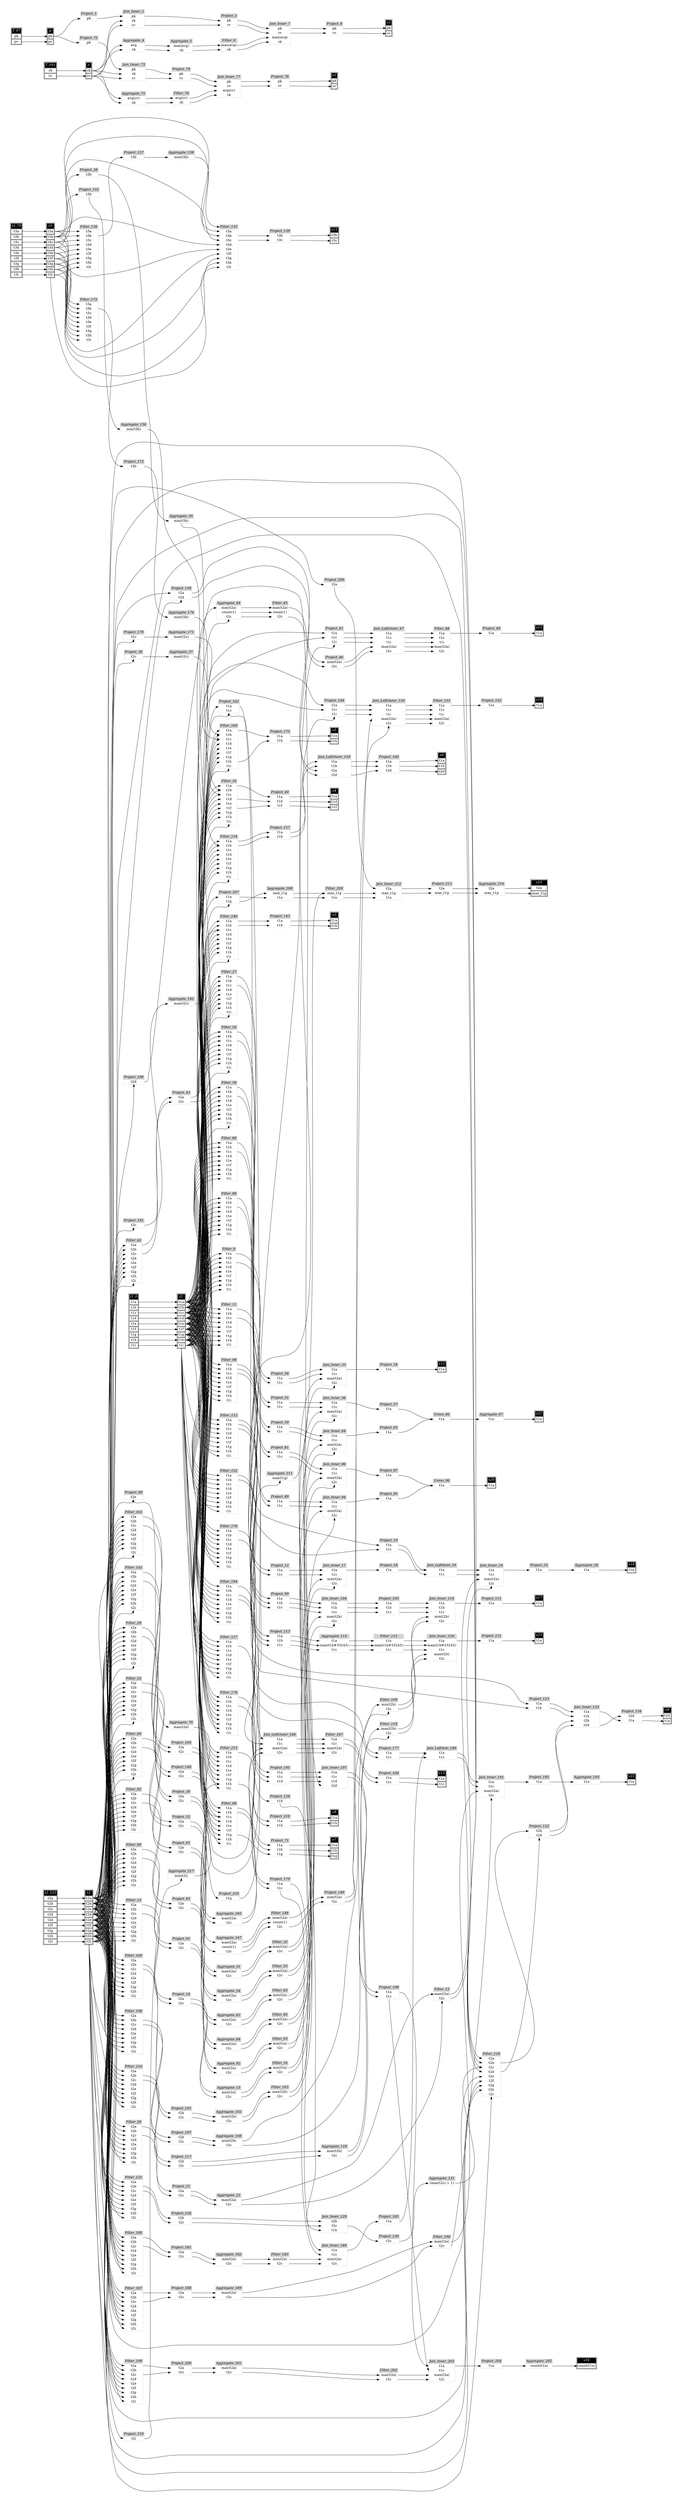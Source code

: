 // Automatically generated by SQLFlowTestSuite


digraph {
  graph [pad="0.5" nodesep="0.5" ranksep="1" fontname="Helvetica" rankdir=LR];
  node [shape=plaintext]

  
"Aggregate_102" [label=<
<table color="lightgray" border="1" cellborder="0" cellspacing="0">
  <tr><td bgcolor="lightgray" port="nodeName"><i>Aggregate_102</i></td></tr>
  <tr><td port="0">max(t2b)</td></tr>
<tr><td port="1">t2c</td></tr>
</table>>];
     

"Aggregate_108" [label=<
<table color="lightgray" border="1" cellborder="0" cellspacing="0">
  <tr><td bgcolor="lightgray" port="nodeName"><i>Aggregate_108</i></td></tr>
  <tr><td port="0">min(t2b)</td></tr>
<tr><td port="1">t2c</td></tr>
</table>>];
     

"Aggregate_114" [label=<
<table color="lightgray" border="1" cellborder="0" cellspacing="0">
  <tr><td bgcolor="lightgray" port="nodeName"><i>Aggregate_114</i></td></tr>
  <tr><td port="0">t1a</td></tr>
<tr><td port="1">max(t1b#33243)</td></tr>
<tr><td port="2">t1c</td></tr>
</table>>];
     

"Aggregate_118" [label=<
<table color="lightgray" border="1" cellborder="0" cellspacing="0">
  <tr><td bgcolor="lightgray" port="nodeName"><i>Aggregate_118</i></td></tr>
  <tr><td port="0">max(t2b)</td></tr>
<tr><td port="1">t2c</td></tr>
</table>>];
     

"Aggregate_131" [label=<
<table color="lightgray" border="1" cellborder="0" cellspacing="0">
  <tr><td bgcolor="lightgray" port="nodeName"><i>Aggregate_131</i></td></tr>
  <tr><td port="0">(max(t2c) + 1)</td></tr>
</table>>];
     

"Aggregate_138" [label=<
<table color="lightgray" border="1" cellborder="0" cellspacing="0">
  <tr><td bgcolor="lightgray" port="nodeName"><i>Aggregate_138</i></td></tr>
  <tr><td port="0">min(t3b)</td></tr>
</table>>];
     

"Aggregate_142" [label=<
<table color="lightgray" border="1" cellborder="0" cellspacing="0">
  <tr><td bgcolor="lightgray" port="nodeName"><i>Aggregate_142</i></td></tr>
  <tr><td port="0">max(t2c)</td></tr>
</table>>];
     

"Aggregate_147" [label=<
<table color="lightgray" border="1" cellborder="0" cellspacing="0">
  <tr><td bgcolor="lightgray" port="nodeName"><i>Aggregate_147</i></td></tr>
  <tr><td port="0">max(t2a)</td></tr>
<tr><td port="1">count(1)</td></tr>
<tr><td port="2">t2c</td></tr>
</table>>];
     

"Aggregate_15" [label=<
<table color="lightgray" border="1" cellborder="0" cellspacing="0">
  <tr><td bgcolor="lightgray" port="nodeName"><i>Aggregate_15</i></td></tr>
  <tr><td port="0">min(t2a)</td></tr>
<tr><td port="1">t2c</td></tr>
</table>>];
     

"Aggregate_156" [label=<
<table color="lightgray" border="1" cellborder="0" cellspacing="0">
  <tr><td bgcolor="lightgray" port="nodeName"><i>Aggregate_156</i></td></tr>
  <tr><td port="0">min(t3b)</td></tr>
</table>>];
     

"Aggregate_165" [label=<
<table color="lightgray" border="1" cellborder="0" cellspacing="0">
  <tr><td bgcolor="lightgray" port="nodeName"><i>Aggregate_165</i></td></tr>
  <tr><td port="0">max(t2a)</td></tr>
<tr><td port="1">t2c</td></tr>
</table>>];
     

"Aggregate_171" [label=<
<table color="lightgray" border="1" cellborder="0" cellspacing="0">
  <tr><td bgcolor="lightgray" port="nodeName"><i>Aggregate_171</i></td></tr>
  <tr><td port="0">max(t2c)</td></tr>
</table>>];
     

"Aggregate_174" [label=<
<table color="lightgray" border="1" cellborder="0" cellspacing="0">
  <tr><td bgcolor="lightgray" port="nodeName"><i>Aggregate_174</i></td></tr>
  <tr><td port="0">min(t3b)</td></tr>
</table>>];
     

"Aggregate_182" [label=<
<table color="lightgray" border="1" cellborder="0" cellspacing="0">
  <tr><td bgcolor="lightgray" port="nodeName"><i>Aggregate_182</i></td></tr>
  <tr><td port="0">min(t2a)</td></tr>
<tr><td port="1">t2c</td></tr>
</table>>];
     

"Aggregate_189" [label=<
<table color="lightgray" border="1" cellborder="0" cellspacing="0">
  <tr><td bgcolor="lightgray" port="nodeName"><i>Aggregate_189</i></td></tr>
  <tr><td port="0">max(t2a)</td></tr>
<tr><td port="1">t2c</td></tr>
</table>>];
     

"Aggregate_193" [label=<
<table color="lightgray" border="1" cellborder="0" cellspacing="0">
  <tr><td bgcolor="lightgray" port="nodeName"><i>Aggregate_193</i></td></tr>
  <tr><td port="0">t1a</td></tr>
</table>>];
     

"Aggregate_201" [label=<
<table color="lightgray" border="1" cellborder="0" cellspacing="0">
  <tr><td bgcolor="lightgray" port="nodeName"><i>Aggregate_201</i></td></tr>
  <tr><td port="0">max(t2a)</td></tr>
<tr><td port="1">t2c</td></tr>
</table>>];
     

"Aggregate_205" [label=<
<table color="lightgray" border="1" cellborder="0" cellspacing="0">
  <tr><td bgcolor="lightgray" port="nodeName"><i>Aggregate_205</i></td></tr>
  <tr><td port="0">count(t1a)</td></tr>
</table>>];
     

"Aggregate_208" [label=<
<table color="lightgray" border="1" cellborder="0" cellspacing="0">
  <tr><td bgcolor="lightgray" port="nodeName"><i>Aggregate_208</i></td></tr>
  <tr><td port="0">max_t1g</td></tr>
<tr><td port="1">t1a</td></tr>
</table>>];
     

"Aggregate_211" [label=<
<table color="lightgray" border="1" cellborder="0" cellspacing="0">
  <tr><td bgcolor="lightgray" port="nodeName"><i>Aggregate_211</i></td></tr>
  <tr><td port="0">max(t1g)</td></tr>
</table>>];
     

"Aggregate_214" [label=<
<table color="lightgray" border="1" cellborder="0" cellspacing="0">
  <tr><td bgcolor="lightgray" port="nodeName"><i>Aggregate_214</i></td></tr>
  <tr><td port="0">t2a</td></tr>
<tr><td port="1">max_t1g</td></tr>
</table>>];
     

"Aggregate_217" [label=<
<table color="lightgray" border="1" cellborder="0" cellspacing="0">
  <tr><td bgcolor="lightgray" port="nodeName"><i>Aggregate_217</i></td></tr>
  <tr><td port="0">min(t2i)</td></tr>
</table>>];
     

"Aggregate_22" [label=<
<table color="lightgray" border="1" cellborder="0" cellspacing="0">
  <tr><td bgcolor="lightgray" port="nodeName"><i>Aggregate_22</i></td></tr>
  <tr><td port="0">max(t2a)</td></tr>
<tr><td port="1">t2c</td></tr>
</table>>];
     

"Aggregate_26" [label=<
<table color="lightgray" border="1" cellborder="0" cellspacing="0">
  <tr><td bgcolor="lightgray" port="nodeName"><i>Aggregate_26</i></td></tr>
  <tr><td port="0">t1a</td></tr>
</table>>];
     

"Aggregate_31" [label=<
<table color="lightgray" border="1" cellborder="0" cellspacing="0">
  <tr><td bgcolor="lightgray" port="nodeName"><i>Aggregate_31</i></td></tr>
  <tr><td port="0">max(t2a)</td></tr>
<tr><td port="1">t2c</td></tr>
</table>>];
     

"Aggregate_37" [label=<
<table color="lightgray" border="1" cellborder="0" cellspacing="0">
  <tr><td bgcolor="lightgray" port="nodeName"><i>Aggregate_37</i></td></tr>
  <tr><td port="0">max(t2c)</td></tr>
</table>>];
     

"Aggregate_39" [label=<
<table color="lightgray" border="1" cellborder="0" cellspacing="0">
  <tr><td bgcolor="lightgray" port="nodeName"><i>Aggregate_39</i></td></tr>
  <tr><td port="0">min(t3b)</td></tr>
</table>>];
     

"Aggregate_4" [label=<
<table color="lightgray" border="1" cellborder="0" cellspacing="0">
  <tr><td bgcolor="lightgray" port="nodeName"><i>Aggregate_4</i></td></tr>
  <tr><td port="0">avg</td></tr>
<tr><td port="1">ck</td></tr>
</table>>];
     

"Aggregate_44" [label=<
<table color="lightgray" border="1" cellborder="0" cellspacing="0">
  <tr><td bgcolor="lightgray" port="nodeName"><i>Aggregate_44</i></td></tr>
  <tr><td port="0">max(t2a)</td></tr>
<tr><td port="1">count(1)</td></tr>
<tr><td port="2">t2c</td></tr>
</table>>];
     

"Aggregate_5" [label=<
<table color="lightgray" border="1" cellborder="0" cellspacing="0">
  <tr><td bgcolor="lightgray" port="nodeName"><i>Aggregate_5</i></td></tr>
  <tr><td port="0">max(avg)</td></tr>
<tr><td port="1">ck</td></tr>
</table>>];
     

"Aggregate_54" [label=<
<table color="lightgray" border="1" cellborder="0" cellspacing="0">
  <tr><td bgcolor="lightgray" port="nodeName"><i>Aggregate_54</i></td></tr>
  <tr><td port="0">max(t2a)</td></tr>
<tr><td port="1">t2c</td></tr>
</table>>];
     

"Aggregate_62" [label=<
<table color="lightgray" border="1" cellborder="0" cellspacing="0">
  <tr><td bgcolor="lightgray" port="nodeName"><i>Aggregate_62</i></td></tr>
  <tr><td port="0">min(t2a)</td></tr>
<tr><td port="1">t2c</td></tr>
</table>>];
     

"Aggregate_67" [label=<
<table color="lightgray" border="1" cellborder="0" cellspacing="0">
  <tr><td bgcolor="lightgray" port="nodeName"><i>Aggregate_67</i></td></tr>
  <tr><td port="0">t1a</td></tr>
</table>>];
     

"Aggregate_70" [label=<
<table color="lightgray" border="1" cellborder="0" cellspacing="0">
  <tr><td bgcolor="lightgray" port="nodeName"><i>Aggregate_70</i></td></tr>
  <tr><td port="0">max(t2e)</td></tr>
</table>>];
     

"Aggregate_75" [label=<
<table color="lightgray" border="1" cellborder="0" cellspacing="0">
  <tr><td bgcolor="lightgray" port="nodeName"><i>Aggregate_75</i></td></tr>
  <tr><td port="0">avg(cv)</td></tr>
<tr><td port="1">ck</td></tr>
</table>>];
     

"Aggregate_84" [label=<
<table color="lightgray" border="1" cellborder="0" cellspacing="0">
  <tr><td bgcolor="lightgray" port="nodeName"><i>Aggregate_84</i></td></tr>
  <tr><td port="0">max(t2a)</td></tr>
<tr><td port="1">t2c</td></tr>
</table>>];
     

"Aggregate_92" [label=<
<table color="lightgray" border="1" cellborder="0" cellspacing="0">
  <tr><td bgcolor="lightgray" port="nodeName"><i>Aggregate_92</i></td></tr>
  <tr><td port="0">min(t2a)</td></tr>
<tr><td port="1">t2c</td></tr>
</table>>];
     

"Filter_100" [label=<
<table color="lightgray" border="1" cellborder="0" cellspacing="0">
  <tr><td bgcolor="lightgray" port="nodeName"><i>Filter_100</i></td></tr>
  <tr><td port="0">t2a</td></tr>
<tr><td port="1">t2b</td></tr>
<tr><td port="2">t2c</td></tr>
<tr><td port="3">t2d</td></tr>
<tr><td port="4">t2e</td></tr>
<tr><td port="5">t2f</td></tr>
<tr><td port="6">t2g</td></tr>
<tr><td port="7">t2h</td></tr>
<tr><td port="8">t2i</td></tr>
</table>>];
     

"Filter_103" [label=<
<table color="lightgray" border="1" cellborder="0" cellspacing="0">
  <tr><td bgcolor="lightgray" port="nodeName"><i>Filter_103</i></td></tr>
  <tr><td port="0">max(t2b)</td></tr>
<tr><td port="1">t2c</td></tr>
</table>>];
     

"Filter_106" [label=<
<table color="lightgray" border="1" cellborder="0" cellspacing="0">
  <tr><td bgcolor="lightgray" port="nodeName"><i>Filter_106</i></td></tr>
  <tr><td port="0">t2a</td></tr>
<tr><td port="1">t2b</td></tr>
<tr><td port="2">t2c</td></tr>
<tr><td port="3">t2d</td></tr>
<tr><td port="4">t2e</td></tr>
<tr><td port="5">t2f</td></tr>
<tr><td port="6">t2g</td></tr>
<tr><td port="7">t2h</td></tr>
<tr><td port="8">t2i</td></tr>
</table>>];
     

"Filter_109" [label=<
<table color="lightgray" border="1" cellborder="0" cellspacing="0">
  <tr><td bgcolor="lightgray" port="nodeName"><i>Filter_109</i></td></tr>
  <tr><td port="0">min(t2b)</td></tr>
<tr><td port="1">t2c</td></tr>
</table>>];
     

"Filter_11" [label=<
<table color="lightgray" border="1" cellborder="0" cellspacing="0">
  <tr><td bgcolor="lightgray" port="nodeName"><i>Filter_11</i></td></tr>
  <tr><td port="0">t1a</td></tr>
<tr><td port="1">t1b</td></tr>
<tr><td port="2">t1c</td></tr>
<tr><td port="3">t1d</td></tr>
<tr><td port="4">t1e</td></tr>
<tr><td port="5">t1f</td></tr>
<tr><td port="6">t1g</td></tr>
<tr><td port="7">t1h</td></tr>
<tr><td port="8">t1i</td></tr>
</table>>];
     

"Filter_112" [label=<
<table color="lightgray" border="1" cellborder="0" cellspacing="0">
  <tr><td bgcolor="lightgray" port="nodeName"><i>Filter_112</i></td></tr>
  <tr><td port="0">t1a</td></tr>
<tr><td port="1">t1b</td></tr>
<tr><td port="2">t1c</td></tr>
<tr><td port="3">t1d</td></tr>
<tr><td port="4">t1e</td></tr>
<tr><td port="5">t1f</td></tr>
<tr><td port="6">t1g</td></tr>
<tr><td port="7">t1h</td></tr>
<tr><td port="8">t1i</td></tr>
</table>>];
     

"Filter_115" [label=<
<table color="lightgray" border="1" cellborder="0" cellspacing="0">
  <tr><td bgcolor="lightgray" port="nodeName"><i>Filter_115</i></td></tr>
  <tr><td port="0">t1a</td></tr>
<tr><td port="1">max(t1b#33243)</td></tr>
<tr><td port="2">t1c</td></tr>
</table>>];
     

"Filter_116" [label=<
<table color="lightgray" border="1" cellborder="0" cellspacing="0">
  <tr><td bgcolor="lightgray" port="nodeName"><i>Filter_116</i></td></tr>
  <tr><td port="0">t2a</td></tr>
<tr><td port="1">t2b</td></tr>
<tr><td port="2">t2c</td></tr>
<tr><td port="3">t2d</td></tr>
<tr><td port="4">t2e</td></tr>
<tr><td port="5">t2f</td></tr>
<tr><td port="6">t2g</td></tr>
<tr><td port="7">t2h</td></tr>
<tr><td port="8">t2i</td></tr>
</table>>];
     

"Filter_119" [label=<
<table color="lightgray" border="1" cellborder="0" cellspacing="0">
  <tr><td bgcolor="lightgray" port="nodeName"><i>Filter_119</i></td></tr>
  <tr><td port="0">max(t2b)</td></tr>
<tr><td port="1">t2c</td></tr>
</table>>];
     

"Filter_122" [label=<
<table color="lightgray" border="1" cellborder="0" cellspacing="0">
  <tr><td bgcolor="lightgray" port="nodeName"><i>Filter_122</i></td></tr>
  <tr><td port="0">t1a</td></tr>
<tr><td port="1">t1b</td></tr>
<tr><td port="2">t1c</td></tr>
<tr><td port="3">t1d</td></tr>
<tr><td port="4">t1e</td></tr>
<tr><td port="5">t1f</td></tr>
<tr><td port="6">t1g</td></tr>
<tr><td port="7">t1h</td></tr>
<tr><td port="8">t1i</td></tr>
</table>>];
     

"Filter_124" [label=<
<table color="lightgray" border="1" cellborder="0" cellspacing="0">
  <tr><td bgcolor="lightgray" port="nodeName"><i>Filter_124</i></td></tr>
  <tr><td port="0">t2a</td></tr>
<tr><td port="1">t2b</td></tr>
<tr><td port="2">t2c</td></tr>
<tr><td port="3">t2d</td></tr>
<tr><td port="4">t2e</td></tr>
<tr><td port="5">t2f</td></tr>
<tr><td port="6">t2g</td></tr>
<tr><td port="7">t2h</td></tr>
<tr><td port="8">t2i</td></tr>
</table>>];
     

"Filter_125" [label=<
<table color="lightgray" border="1" cellborder="0" cellspacing="0">
  <tr><td bgcolor="lightgray" port="nodeName"><i>Filter_125</i></td></tr>
  <tr><td port="0">t2a</td></tr>
<tr><td port="1">t2b</td></tr>
<tr><td port="2">t2c</td></tr>
<tr><td port="3">t2d</td></tr>
<tr><td port="4">t2e</td></tr>
<tr><td port="5">t2f</td></tr>
<tr><td port="6">t2g</td></tr>
<tr><td port="7">t2h</td></tr>
<tr><td port="8">t2i</td></tr>
</table>>];
     

"Filter_127" [label=<
<table color="lightgray" border="1" cellborder="0" cellspacing="0">
  <tr><td bgcolor="lightgray" port="nodeName"><i>Filter_127</i></td></tr>
  <tr><td port="0">t1a</td></tr>
<tr><td port="1">t1b</td></tr>
<tr><td port="2">t1c</td></tr>
<tr><td port="3">t1d</td></tr>
<tr><td port="4">t1e</td></tr>
<tr><td port="5">t1f</td></tr>
<tr><td port="6">t1g</td></tr>
<tr><td port="7">t1h</td></tr>
<tr><td port="8">t1i</td></tr>
</table>>];
     

"Filter_13" [label=<
<table color="lightgray" border="1" cellborder="0" cellspacing="0">
  <tr><td bgcolor="lightgray" port="nodeName"><i>Filter_13</i></td></tr>
  <tr><td port="0">t2a</td></tr>
<tr><td port="1">t2b</td></tr>
<tr><td port="2">t2c</td></tr>
<tr><td port="3">t2d</td></tr>
<tr><td port="4">t2e</td></tr>
<tr><td port="5">t2f</td></tr>
<tr><td port="6">t2g</td></tr>
<tr><td port="7">t2h</td></tr>
<tr><td port="8">t2i</td></tr>
</table>>];
     

"Filter_135" [label=<
<table color="lightgray" border="1" cellborder="0" cellspacing="0">
  <tr><td bgcolor="lightgray" port="nodeName"><i>Filter_135</i></td></tr>
  <tr><td port="0">t3a</td></tr>
<tr><td port="1">t3b</td></tr>
<tr><td port="2">t3c</td></tr>
<tr><td port="3">t3d</td></tr>
<tr><td port="4">t3e</td></tr>
<tr><td port="5">t3f</td></tr>
<tr><td port="6">t3g</td></tr>
<tr><td port="7">t3h</td></tr>
<tr><td port="8">t3i</td></tr>
</table>>];
     

"Filter_136" [label=<
<table color="lightgray" border="1" cellborder="0" cellspacing="0">
  <tr><td bgcolor="lightgray" port="nodeName"><i>Filter_136</i></td></tr>
  <tr><td port="0">t3a</td></tr>
<tr><td port="1">t3b</td></tr>
<tr><td port="2">t3c</td></tr>
<tr><td port="3">t3d</td></tr>
<tr><td port="4">t3e</td></tr>
<tr><td port="5">t3f</td></tr>
<tr><td port="6">t3g</td></tr>
<tr><td port="7">t3h</td></tr>
<tr><td port="8">t3i</td></tr>
</table>>];
     

"Filter_140" [label=<
<table color="lightgray" border="1" cellborder="0" cellspacing="0">
  <tr><td bgcolor="lightgray" port="nodeName"><i>Filter_140</i></td></tr>
  <tr><td port="0">t1a</td></tr>
<tr><td port="1">t1b</td></tr>
<tr><td port="2">t1c</td></tr>
<tr><td port="3">t1d</td></tr>
<tr><td port="4">t1e</td></tr>
<tr><td port="5">t1f</td></tr>
<tr><td port="6">t1g</td></tr>
<tr><td port="7">t1h</td></tr>
<tr><td port="8">t1i</td></tr>
</table>>];
     

"Filter_145" [label=<
<table color="lightgray" border="1" cellborder="0" cellspacing="0">
  <tr><td bgcolor="lightgray" port="nodeName"><i>Filter_145</i></td></tr>
  <tr><td port="0">t2a</td></tr>
<tr><td port="1">t2b</td></tr>
<tr><td port="2">t2c</td></tr>
<tr><td port="3">t2d</td></tr>
<tr><td port="4">t2e</td></tr>
<tr><td port="5">t2f</td></tr>
<tr><td port="6">t2g</td></tr>
<tr><td port="7">t2h</td></tr>
<tr><td port="8">t2i</td></tr>
</table>>];
     

"Filter_148" [label=<
<table color="lightgray" border="1" cellborder="0" cellspacing="0">
  <tr><td bgcolor="lightgray" port="nodeName"><i>Filter_148</i></td></tr>
  <tr><td port="0">max(t2a)</td></tr>
<tr><td port="1">count(1)</td></tr>
<tr><td port="2">t2c</td></tr>
</table>>];
     

"Filter_151" [label=<
<table color="lightgray" border="1" cellborder="0" cellspacing="0">
  <tr><td bgcolor="lightgray" port="nodeName"><i>Filter_151</i></td></tr>
  <tr><td port="0">t1a</td></tr>
<tr><td port="1">t1c</td></tr>
<tr><td port="2">t1i</td></tr>
<tr><td port="3">max(t2a)</td></tr>
<tr><td port="4">t2c</td></tr>
</table>>];
     

"Filter_154" [label=<
<table color="lightgray" border="1" cellborder="0" cellspacing="0">
  <tr><td bgcolor="lightgray" port="nodeName"><i>Filter_154</i></td></tr>
  <tr><td port="0">t1a</td></tr>
<tr><td port="1">t1b</td></tr>
<tr><td port="2">t1c</td></tr>
<tr><td port="3">t1d</td></tr>
<tr><td port="4">t1e</td></tr>
<tr><td port="5">t1f</td></tr>
<tr><td port="6">t1g</td></tr>
<tr><td port="7">t1h</td></tr>
<tr><td port="8">t1i</td></tr>
</table>>];
     

"Filter_16" [label=<
<table color="lightgray" border="1" cellborder="0" cellspacing="0">
  <tr><td bgcolor="lightgray" port="nodeName"><i>Filter_16</i></td></tr>
  <tr><td port="0">min(t2a)</td></tr>
<tr><td port="1">t2c</td></tr>
</table>>];
     

"Filter_163" [label=<
<table color="lightgray" border="1" cellborder="0" cellspacing="0">
  <tr><td bgcolor="lightgray" port="nodeName"><i>Filter_163</i></td></tr>
  <tr><td port="0">t2a</td></tr>
<tr><td port="1">t2b</td></tr>
<tr><td port="2">t2c</td></tr>
<tr><td port="3">t2d</td></tr>
<tr><td port="4">t2e</td></tr>
<tr><td port="5">t2f</td></tr>
<tr><td port="6">t2g</td></tr>
<tr><td port="7">t2h</td></tr>
<tr><td port="8">t2i</td></tr>
</table>>];
     

"Filter_167" [label=<
<table color="lightgray" border="1" cellborder="0" cellspacing="0">
  <tr><td bgcolor="lightgray" port="nodeName"><i>Filter_167</i></td></tr>
  <tr><td port="0">t1a</td></tr>
<tr><td port="1">t1c</td></tr>
<tr><td port="2">max(t2a)</td></tr>
<tr><td port="3">t2c</td></tr>
</table>>];
     

"Filter_169" [label=<
<table color="lightgray" border="1" cellborder="0" cellspacing="0">
  <tr><td bgcolor="lightgray" port="nodeName"><i>Filter_169</i></td></tr>
  <tr><td port="0">t1a</td></tr>
<tr><td port="1">t1b</td></tr>
<tr><td port="2">t1c</td></tr>
<tr><td port="3">t1d</td></tr>
<tr><td port="4">t1e</td></tr>
<tr><td port="5">t1f</td></tr>
<tr><td port="6">t1g</td></tr>
<tr><td port="7">t1h</td></tr>
<tr><td port="8">t1i</td></tr>
</table>>];
     

"Filter_172" [label=<
<table color="lightgray" border="1" cellborder="0" cellspacing="0">
  <tr><td bgcolor="lightgray" port="nodeName"><i>Filter_172</i></td></tr>
  <tr><td port="0">t3a</td></tr>
<tr><td port="1">t3b</td></tr>
<tr><td port="2">t3c</td></tr>
<tr><td port="3">t3d</td></tr>
<tr><td port="4">t3e</td></tr>
<tr><td port="5">t3f</td></tr>
<tr><td port="6">t3g</td></tr>
<tr><td port="7">t3h</td></tr>
<tr><td port="8">t3i</td></tr>
</table>>];
     

"Filter_176" [label=<
<table color="lightgray" border="1" cellborder="0" cellspacing="0">
  <tr><td bgcolor="lightgray" port="nodeName"><i>Filter_176</i></td></tr>
  <tr><td port="0">t1a</td></tr>
<tr><td port="1">t1b</td></tr>
<tr><td port="2">t1c</td></tr>
<tr><td port="3">t1d</td></tr>
<tr><td port="4">t1e</td></tr>
<tr><td port="5">t1f</td></tr>
<tr><td port="6">t1g</td></tr>
<tr><td port="7">t1h</td></tr>
<tr><td port="8">t1i</td></tr>
</table>>];
     

"Filter_178" [label=<
<table color="lightgray" border="1" cellborder="0" cellspacing="0">
  <tr><td bgcolor="lightgray" port="nodeName"><i>Filter_178</i></td></tr>
  <tr><td port="0">t1a</td></tr>
<tr><td port="1">t1b</td></tr>
<tr><td port="2">t1c</td></tr>
<tr><td port="3">t1d</td></tr>
<tr><td port="4">t1e</td></tr>
<tr><td port="5">t1f</td></tr>
<tr><td port="6">t1g</td></tr>
<tr><td port="7">t1h</td></tr>
<tr><td port="8">t1i</td></tr>
</table>>];
     

"Filter_180" [label=<
<table color="lightgray" border="1" cellborder="0" cellspacing="0">
  <tr><td bgcolor="lightgray" port="nodeName"><i>Filter_180</i></td></tr>
  <tr><td port="0">t2a</td></tr>
<tr><td port="1">t2b</td></tr>
<tr><td port="2">t2c</td></tr>
<tr><td port="3">t2d</td></tr>
<tr><td port="4">t2e</td></tr>
<tr><td port="5">t2f</td></tr>
<tr><td port="6">t2g</td></tr>
<tr><td port="7">t2h</td></tr>
<tr><td port="8">t2i</td></tr>
</table>>];
     

"Filter_183" [label=<
<table color="lightgray" border="1" cellborder="0" cellspacing="0">
  <tr><td bgcolor="lightgray" port="nodeName"><i>Filter_183</i></td></tr>
  <tr><td port="0">min(t2a)</td></tr>
<tr><td port="1">t2c</td></tr>
</table>>];
     

"Filter_187" [label=<
<table color="lightgray" border="1" cellborder="0" cellspacing="0">
  <tr><td bgcolor="lightgray" port="nodeName"><i>Filter_187</i></td></tr>
  <tr><td port="0">t2a</td></tr>
<tr><td port="1">t2b</td></tr>
<tr><td port="2">t2c</td></tr>
<tr><td port="3">t2d</td></tr>
<tr><td port="4">t2e</td></tr>
<tr><td port="5">t2f</td></tr>
<tr><td port="6">t2g</td></tr>
<tr><td port="7">t2h</td></tr>
<tr><td port="8">t2i</td></tr>
</table>>];
     

"Filter_190" [label=<
<table color="lightgray" border="1" cellborder="0" cellspacing="0">
  <tr><td bgcolor="lightgray" port="nodeName"><i>Filter_190</i></td></tr>
  <tr><td port="0">max(t2a)</td></tr>
<tr><td port="1">t2c</td></tr>
</table>>];
     

"Filter_194" [label=<
<table color="lightgray" border="1" cellborder="0" cellspacing="0">
  <tr><td bgcolor="lightgray" port="nodeName"><i>Filter_194</i></td></tr>
  <tr><td port="0">t1a</td></tr>
<tr><td port="1">t1b</td></tr>
<tr><td port="2">t1c</td></tr>
<tr><td port="3">t1d</td></tr>
<tr><td port="4">t1e</td></tr>
<tr><td port="5">t1f</td></tr>
<tr><td port="6">t1g</td></tr>
<tr><td port="7">t1h</td></tr>
<tr><td port="8">t1i</td></tr>
</table>>];
     

"Filter_199" [label=<
<table color="lightgray" border="1" cellborder="0" cellspacing="0">
  <tr><td bgcolor="lightgray" port="nodeName"><i>Filter_199</i></td></tr>
  <tr><td port="0">t2a</td></tr>
<tr><td port="1">t2b</td></tr>
<tr><td port="2">t2c</td></tr>
<tr><td port="3">t2d</td></tr>
<tr><td port="4">t2e</td></tr>
<tr><td port="5">t2f</td></tr>
<tr><td port="6">t2g</td></tr>
<tr><td port="7">t2h</td></tr>
<tr><td port="8">t2i</td></tr>
</table>>];
     

"Filter_20" [label=<
<table color="lightgray" border="1" cellborder="0" cellspacing="0">
  <tr><td bgcolor="lightgray" port="nodeName"><i>Filter_20</i></td></tr>
  <tr><td port="0">t2a</td></tr>
<tr><td port="1">t2b</td></tr>
<tr><td port="2">t2c</td></tr>
<tr><td port="3">t2d</td></tr>
<tr><td port="4">t2e</td></tr>
<tr><td port="5">t2f</td></tr>
<tr><td port="6">t2g</td></tr>
<tr><td port="7">t2h</td></tr>
<tr><td port="8">t2i</td></tr>
</table>>];
     

"Filter_202" [label=<
<table color="lightgray" border="1" cellborder="0" cellspacing="0">
  <tr><td bgcolor="lightgray" port="nodeName"><i>Filter_202</i></td></tr>
  <tr><td port="0">max(t2a)</td></tr>
<tr><td port="1">t2c</td></tr>
</table>>];
     

"Filter_209" [label=<
<table color="lightgray" border="1" cellborder="0" cellspacing="0">
  <tr><td bgcolor="lightgray" port="nodeName"><i>Filter_209</i></td></tr>
  <tr><td port="0">max_t1g</td></tr>
<tr><td port="1">t1a</td></tr>
</table>>];
     

"Filter_215" [label=<
<table color="lightgray" border="1" cellborder="0" cellspacing="0">
  <tr><td bgcolor="lightgray" port="nodeName"><i>Filter_215</i></td></tr>
  <tr><td port="0">t1a</td></tr>
<tr><td port="1">t1b</td></tr>
<tr><td port="2">t1c</td></tr>
<tr><td port="3">t1d</td></tr>
<tr><td port="4">t1e</td></tr>
<tr><td port="5">t1f</td></tr>
<tr><td port="6">t1g</td></tr>
<tr><td port="7">t1h</td></tr>
<tr><td port="8">t1i</td></tr>
</table>>];
     

"Filter_23" [label=<
<table color="lightgray" border="1" cellborder="0" cellspacing="0">
  <tr><td bgcolor="lightgray" port="nodeName"><i>Filter_23</i></td></tr>
  <tr><td port="0">max(t2a)</td></tr>
<tr><td port="1">t2c</td></tr>
</table>>];
     

"Filter_27" [label=<
<table color="lightgray" border="1" cellborder="0" cellspacing="0">
  <tr><td bgcolor="lightgray" port="nodeName"><i>Filter_27</i></td></tr>
  <tr><td port="0">t1a</td></tr>
<tr><td port="1">t1b</td></tr>
<tr><td port="2">t1c</td></tr>
<tr><td port="3">t1d</td></tr>
<tr><td port="4">t1e</td></tr>
<tr><td port="5">t1f</td></tr>
<tr><td port="6">t1g</td></tr>
<tr><td port="7">t1h</td></tr>
<tr><td port="8">t1i</td></tr>
</table>>];
     

"Filter_29" [label=<
<table color="lightgray" border="1" cellborder="0" cellspacing="0">
  <tr><td bgcolor="lightgray" port="nodeName"><i>Filter_29</i></td></tr>
  <tr><td port="0">t2a</td></tr>
<tr><td port="1">t2b</td></tr>
<tr><td port="2">t2c</td></tr>
<tr><td port="3">t2d</td></tr>
<tr><td port="4">t2e</td></tr>
<tr><td port="5">t2f</td></tr>
<tr><td port="6">t2g</td></tr>
<tr><td port="7">t2h</td></tr>
<tr><td port="8">t2i</td></tr>
</table>>];
     

"Filter_32" [label=<
<table color="lightgray" border="1" cellborder="0" cellspacing="0">
  <tr><td bgcolor="lightgray" port="nodeName"><i>Filter_32</i></td></tr>
  <tr><td port="0">max(t2a)</td></tr>
<tr><td port="1">t2c</td></tr>
</table>>];
     

"Filter_35" [label=<
<table color="lightgray" border="1" cellborder="0" cellspacing="0">
  <tr><td bgcolor="lightgray" port="nodeName"><i>Filter_35</i></td></tr>
  <tr><td port="0">t1a</td></tr>
<tr><td port="1">t1b</td></tr>
<tr><td port="2">t1c</td></tr>
<tr><td port="3">t1d</td></tr>
<tr><td port="4">t1e</td></tr>
<tr><td port="5">t1f</td></tr>
<tr><td port="6">t1g</td></tr>
<tr><td port="7">t1h</td></tr>
<tr><td port="8">t1i</td></tr>
</table>>];
     

"Filter_42" [label=<
<table color="lightgray" border="1" cellborder="0" cellspacing="0">
  <tr><td bgcolor="lightgray" port="nodeName"><i>Filter_42</i></td></tr>
  <tr><td port="0">t2a</td></tr>
<tr><td port="1">t2b</td></tr>
<tr><td port="2">t2c</td></tr>
<tr><td port="3">t2d</td></tr>
<tr><td port="4">t2e</td></tr>
<tr><td port="5">t2f</td></tr>
<tr><td port="6">t2g</td></tr>
<tr><td port="7">t2h</td></tr>
<tr><td port="8">t2i</td></tr>
</table>>];
     

"Filter_45" [label=<
<table color="lightgray" border="1" cellborder="0" cellspacing="0">
  <tr><td bgcolor="lightgray" port="nodeName"><i>Filter_45</i></td></tr>
  <tr><td port="0">max(t2a)</td></tr>
<tr><td port="1">count(1)</td></tr>
<tr><td port="2">t2c</td></tr>
</table>>];
     

"Filter_48" [label=<
<table color="lightgray" border="1" cellborder="0" cellspacing="0">
  <tr><td bgcolor="lightgray" port="nodeName"><i>Filter_48</i></td></tr>
  <tr><td port="0">t1a</td></tr>
<tr><td port="1">t1c</td></tr>
<tr><td port="2">t1i</td></tr>
<tr><td port="3">max(t2a)</td></tr>
<tr><td port="4">t2c</td></tr>
</table>>];
     

"Filter_50" [label=<
<table color="lightgray" border="1" cellborder="0" cellspacing="0">
  <tr><td bgcolor="lightgray" port="nodeName"><i>Filter_50</i></td></tr>
  <tr><td port="0">t1a</td></tr>
<tr><td port="1">t1b</td></tr>
<tr><td port="2">t1c</td></tr>
<tr><td port="3">t1d</td></tr>
<tr><td port="4">t1e</td></tr>
<tr><td port="5">t1f</td></tr>
<tr><td port="6">t1g</td></tr>
<tr><td port="7">t1h</td></tr>
<tr><td port="8">t1i</td></tr>
</table>>];
     

"Filter_52" [label=<
<table color="lightgray" border="1" cellborder="0" cellspacing="0">
  <tr><td bgcolor="lightgray" port="nodeName"><i>Filter_52</i></td></tr>
  <tr><td port="0">t2a</td></tr>
<tr><td port="1">t2b</td></tr>
<tr><td port="2">t2c</td></tr>
<tr><td port="3">t2d</td></tr>
<tr><td port="4">t2e</td></tr>
<tr><td port="5">t2f</td></tr>
<tr><td port="6">t2g</td></tr>
<tr><td port="7">t2h</td></tr>
<tr><td port="8">t2i</td></tr>
</table>>];
     

"Filter_55" [label=<
<table color="lightgray" border="1" cellborder="0" cellspacing="0">
  <tr><td bgcolor="lightgray" port="nodeName"><i>Filter_55</i></td></tr>
  <tr><td port="0">max(t2a)</td></tr>
<tr><td port="1">t2c</td></tr>
</table>>];
     

"Filter_58" [label=<
<table color="lightgray" border="1" cellborder="0" cellspacing="0">
  <tr><td bgcolor="lightgray" port="nodeName"><i>Filter_58</i></td></tr>
  <tr><td port="0">t1a</td></tr>
<tr><td port="1">t1b</td></tr>
<tr><td port="2">t1c</td></tr>
<tr><td port="3">t1d</td></tr>
<tr><td port="4">t1e</td></tr>
<tr><td port="5">t1f</td></tr>
<tr><td port="6">t1g</td></tr>
<tr><td port="7">t1h</td></tr>
<tr><td port="8">t1i</td></tr>
</table>>];
     

"Filter_6" [label=<
<table color="lightgray" border="1" cellborder="0" cellspacing="0">
  <tr><td bgcolor="lightgray" port="nodeName"><i>Filter_6</i></td></tr>
  <tr><td port="0">max(avg)</td></tr>
<tr><td port="1">ck</td></tr>
</table>>];
     

"Filter_60" [label=<
<table color="lightgray" border="1" cellborder="0" cellspacing="0">
  <tr><td bgcolor="lightgray" port="nodeName"><i>Filter_60</i></td></tr>
  <tr><td port="0">t2a</td></tr>
<tr><td port="1">t2b</td></tr>
<tr><td port="2">t2c</td></tr>
<tr><td port="3">t2d</td></tr>
<tr><td port="4">t2e</td></tr>
<tr><td port="5">t2f</td></tr>
<tr><td port="6">t2g</td></tr>
<tr><td port="7">t2h</td></tr>
<tr><td port="8">t2i</td></tr>
</table>>];
     

"Filter_63" [label=<
<table color="lightgray" border="1" cellborder="0" cellspacing="0">
  <tr><td bgcolor="lightgray" port="nodeName"><i>Filter_63</i></td></tr>
  <tr><td port="0">min(t2a)</td></tr>
<tr><td port="1">t2c</td></tr>
</table>>];
     

"Filter_68" [label=<
<table color="lightgray" border="1" cellborder="0" cellspacing="0">
  <tr><td bgcolor="lightgray" port="nodeName"><i>Filter_68</i></td></tr>
  <tr><td port="0">t1a</td></tr>
<tr><td port="1">t1b</td></tr>
<tr><td port="2">t1c</td></tr>
<tr><td port="3">t1d</td></tr>
<tr><td port="4">t1e</td></tr>
<tr><td port="5">t1f</td></tr>
<tr><td port="6">t1g</td></tr>
<tr><td port="7">t1h</td></tr>
<tr><td port="8">t1i</td></tr>
</table>>];
     

"Filter_76" [label=<
<table color="lightgray" border="1" cellborder="0" cellspacing="0">
  <tr><td bgcolor="lightgray" port="nodeName"><i>Filter_76</i></td></tr>
  <tr><td port="0">avg(cv)</td></tr>
<tr><td port="1">ck</td></tr>
</table>>];
     

"Filter_80" [label=<
<table color="lightgray" border="1" cellborder="0" cellspacing="0">
  <tr><td bgcolor="lightgray" port="nodeName"><i>Filter_80</i></td></tr>
  <tr><td port="0">t1a</td></tr>
<tr><td port="1">t1b</td></tr>
<tr><td port="2">t1c</td></tr>
<tr><td port="3">t1d</td></tr>
<tr><td port="4">t1e</td></tr>
<tr><td port="5">t1f</td></tr>
<tr><td port="6">t1g</td></tr>
<tr><td port="7">t1h</td></tr>
<tr><td port="8">t1i</td></tr>
</table>>];
     

"Filter_82" [label=<
<table color="lightgray" border="1" cellborder="0" cellspacing="0">
  <tr><td bgcolor="lightgray" port="nodeName"><i>Filter_82</i></td></tr>
  <tr><td port="0">t2a</td></tr>
<tr><td port="1">t2b</td></tr>
<tr><td port="2">t2c</td></tr>
<tr><td port="3">t2d</td></tr>
<tr><td port="4">t2e</td></tr>
<tr><td port="5">t2f</td></tr>
<tr><td port="6">t2g</td></tr>
<tr><td port="7">t2h</td></tr>
<tr><td port="8">t2i</td></tr>
</table>>];
     

"Filter_85" [label=<
<table color="lightgray" border="1" cellborder="0" cellspacing="0">
  <tr><td bgcolor="lightgray" port="nodeName"><i>Filter_85</i></td></tr>
  <tr><td port="0">max(t2a)</td></tr>
<tr><td port="1">t2c</td></tr>
</table>>];
     

"Filter_88" [label=<
<table color="lightgray" border="1" cellborder="0" cellspacing="0">
  <tr><td bgcolor="lightgray" port="nodeName"><i>Filter_88</i></td></tr>
  <tr><td port="0">t1a</td></tr>
<tr><td port="1">t1b</td></tr>
<tr><td port="2">t1c</td></tr>
<tr><td port="3">t1d</td></tr>
<tr><td port="4">t1e</td></tr>
<tr><td port="5">t1f</td></tr>
<tr><td port="6">t1g</td></tr>
<tr><td port="7">t1h</td></tr>
<tr><td port="8">t1i</td></tr>
</table>>];
     

"Filter_9" [label=<
<table color="lightgray" border="1" cellborder="0" cellspacing="0">
  <tr><td bgcolor="lightgray" port="nodeName"><i>Filter_9</i></td></tr>
  <tr><td port="0">t1a</td></tr>
<tr><td port="1">t1b</td></tr>
<tr><td port="2">t1c</td></tr>
<tr><td port="3">t1d</td></tr>
<tr><td port="4">t1e</td></tr>
<tr><td port="5">t1f</td></tr>
<tr><td port="6">t1g</td></tr>
<tr><td port="7">t1h</td></tr>
<tr><td port="8">t1i</td></tr>
</table>>];
     

"Filter_90" [label=<
<table color="lightgray" border="1" cellborder="0" cellspacing="0">
  <tr><td bgcolor="lightgray" port="nodeName"><i>Filter_90</i></td></tr>
  <tr><td port="0">t2a</td></tr>
<tr><td port="1">t2b</td></tr>
<tr><td port="2">t2c</td></tr>
<tr><td port="3">t2d</td></tr>
<tr><td port="4">t2e</td></tr>
<tr><td port="5">t2f</td></tr>
<tr><td port="6">t2g</td></tr>
<tr><td port="7">t2h</td></tr>
<tr><td port="8">t2i</td></tr>
</table>>];
     

"Filter_93" [label=<
<table color="lightgray" border="1" cellborder="0" cellspacing="0">
  <tr><td bgcolor="lightgray" port="nodeName"><i>Filter_93</i></td></tr>
  <tr><td port="0">min(t2a)</td></tr>
<tr><td port="1">t2c</td></tr>
</table>>];
     

"Filter_98" [label=<
<table color="lightgray" border="1" cellborder="0" cellspacing="0">
  <tr><td bgcolor="lightgray" port="nodeName"><i>Filter_98</i></td></tr>
  <tr><td port="0">t1a</td></tr>
<tr><td port="1">t1b</td></tr>
<tr><td port="2">t1c</td></tr>
<tr><td port="3">t1d</td></tr>
<tr><td port="4">t1e</td></tr>
<tr><td port="5">t1f</td></tr>
<tr><td port="6">t1g</td></tr>
<tr><td port="7">t1h</td></tr>
<tr><td port="8">t1i</td></tr>
</table>>];
     

"Join_Inner_104" [label=<
<table color="lightgray" border="1" cellborder="0" cellspacing="0">
  <tr><td bgcolor="lightgray" port="nodeName"><i>Join_Inner_104</i></td></tr>
  <tr><td port="0">t1a</td></tr>
<tr><td port="1">t1b</td></tr>
<tr><td port="2">t1c</td></tr>
<tr><td port="3">max(t2b)</td></tr>
<tr><td port="4">t2c</td></tr>
</table>>];
     

"Join_Inner_110" [label=<
<table color="lightgray" border="1" cellborder="0" cellspacing="0">
  <tr><td bgcolor="lightgray" port="nodeName"><i>Join_Inner_110</i></td></tr>
  <tr><td port="0">t1a</td></tr>
<tr><td port="1">t1b</td></tr>
<tr><td port="2">t1c</td></tr>
<tr><td port="3">min(t2b)</td></tr>
<tr><td port="4">t2c</td></tr>
</table>>];
     

"Join_Inner_120" [label=<
<table color="lightgray" border="1" cellborder="0" cellspacing="0">
  <tr><td bgcolor="lightgray" port="nodeName"><i>Join_Inner_120</i></td></tr>
  <tr><td port="0">t1a</td></tr>
<tr><td port="1">max(t1b#33243)</td></tr>
<tr><td port="2">t1c</td></tr>
<tr><td port="3">max(t2b)</td></tr>
<tr><td port="4">t2c</td></tr>
</table>>];
     

"Join_Inner_129" [label=<
<table color="lightgray" border="1" cellborder="0" cellspacing="0">
  <tr><td bgcolor="lightgray" port="nodeName"><i>Join_Inner_129</i></td></tr>
  <tr><td port="0">t2b</td></tr>
<tr><td port="1">t2c</td></tr>
<tr><td port="2">t1b</td></tr>
</table>>];
     

"Join_Inner_133" [label=<
<table color="lightgray" border="1" cellborder="0" cellspacing="0">
  <tr><td bgcolor="lightgray" port="nodeName"><i>Join_Inner_133</i></td></tr>
  <tr><td port="0">t1a</td></tr>
<tr><td port="1">t1b</td></tr>
<tr><td port="2">t2b</td></tr>
<tr><td port="3">t2d</td></tr>
</table>>];
     

"Join_Inner_17" [label=<
<table color="lightgray" border="1" cellborder="0" cellspacing="0">
  <tr><td bgcolor="lightgray" port="nodeName"><i>Join_Inner_17</i></td></tr>
  <tr><td port="0">t1a</td></tr>
<tr><td port="1">t1c</td></tr>
<tr><td port="2">min(t2a)</td></tr>
<tr><td port="3">t2c</td></tr>
</table>>];
     

"Join_Inner_184" [label=<
<table color="lightgray" border="1" cellborder="0" cellspacing="0">
  <tr><td bgcolor="lightgray" port="nodeName"><i>Join_Inner_184</i></td></tr>
  <tr><td port="0">t1a</td></tr>
<tr><td port="1">t1c</td></tr>
<tr><td port="2">min(t2a)</td></tr>
<tr><td port="3">t2c</td></tr>
</table>>];
     

"Join_Inner_191" [label=<
<table color="lightgray" border="1" cellborder="0" cellspacing="0">
  <tr><td bgcolor="lightgray" port="nodeName"><i>Join_Inner_191</i></td></tr>
  <tr><td port="0">t1a</td></tr>
<tr><td port="1">t1c</td></tr>
<tr><td port="2">max(t2a)</td></tr>
<tr><td port="3">t2c</td></tr>
</table>>];
     

"Join_Inner_197" [label=<
<table color="lightgray" border="1" cellborder="0" cellspacing="0">
  <tr><td bgcolor="lightgray" port="nodeName"><i>Join_Inner_197</i></td></tr>
  <tr><td port="0">t1a</td></tr>
<tr><td port="1">t1c</td></tr>
<tr><td port="2">t1d</td></tr>
<tr><td port="3">t2d</td></tr>
</table>>];
     

"Join_Inner_2" [label=<
<table color="lightgray" border="1" cellborder="0" cellspacing="0">
  <tr><td bgcolor="lightgray" port="nodeName"><i>Join_Inner_2</i></td></tr>
  <tr><td port="0">pk</td></tr>
<tr><td port="1">ck</td></tr>
<tr><td port="2">cv</td></tr>
</table>>];
     

"Join_Inner_203" [label=<
<table color="lightgray" border="1" cellborder="0" cellspacing="0">
  <tr><td bgcolor="lightgray" port="nodeName"><i>Join_Inner_203</i></td></tr>
  <tr><td port="0">t1a</td></tr>
<tr><td port="1">t1c</td></tr>
<tr><td port="2">max(t2a)</td></tr>
<tr><td port="3">t2c</td></tr>
</table>>];
     

"Join_Inner_212" [label=<
<table color="lightgray" border="1" cellborder="0" cellspacing="0">
  <tr><td bgcolor="lightgray" port="nodeName"><i>Join_Inner_212</i></td></tr>
  <tr><td port="0">t2a</td></tr>
<tr><td port="1">max_t1g</td></tr>
<tr><td port="2">t1a</td></tr>
</table>>];
     

"Join_Inner_24" [label=<
<table color="lightgray" border="1" cellborder="0" cellspacing="0">
  <tr><td bgcolor="lightgray" port="nodeName"><i>Join_Inner_24</i></td></tr>
  <tr><td port="0">t1a</td></tr>
<tr><td port="1">t1c</td></tr>
<tr><td port="2">max(t2a)</td></tr>
<tr><td port="3">t2c</td></tr>
</table>>];
     

"Join_Inner_33" [label=<
<table color="lightgray" border="1" cellborder="0" cellspacing="0">
  <tr><td bgcolor="lightgray" port="nodeName"><i>Join_Inner_33</i></td></tr>
  <tr><td port="0">t1a</td></tr>
<tr><td port="1">t1c</td></tr>
<tr><td port="2">max(t2a)</td></tr>
<tr><td port="3">t2c</td></tr>
</table>>];
     

"Join_Inner_56" [label=<
<table color="lightgray" border="1" cellborder="0" cellspacing="0">
  <tr><td bgcolor="lightgray" port="nodeName"><i>Join_Inner_56</i></td></tr>
  <tr><td port="0">t1a</td></tr>
<tr><td port="1">t1c</td></tr>
<tr><td port="2">max(t2a)</td></tr>
<tr><td port="3">t2c</td></tr>
</table>>];
     

"Join_Inner_64" [label=<
<table color="lightgray" border="1" cellborder="0" cellspacing="0">
  <tr><td bgcolor="lightgray" port="nodeName"><i>Join_Inner_64</i></td></tr>
  <tr><td port="0">t1a</td></tr>
<tr><td port="1">t1c</td></tr>
<tr><td port="2">min(t2a)</td></tr>
<tr><td port="3">t2c</td></tr>
</table>>];
     

"Join_Inner_7" [label=<
<table color="lightgray" border="1" cellborder="0" cellspacing="0">
  <tr><td bgcolor="lightgray" port="nodeName"><i>Join_Inner_7</i></td></tr>
  <tr><td port="0">pk</td></tr>
<tr><td port="1">cv</td></tr>
<tr><td port="2">max(avg)</td></tr>
<tr><td port="3">ck</td></tr>
</table>>];
     

"Join_Inner_73" [label=<
<table color="lightgray" border="1" cellborder="0" cellspacing="0">
  <tr><td bgcolor="lightgray" port="nodeName"><i>Join_Inner_73</i></td></tr>
  <tr><td port="0">pk</td></tr>
<tr><td port="1">ck</td></tr>
<tr><td port="2">cv</td></tr>
</table>>];
     

"Join_Inner_77" [label=<
<table color="lightgray" border="1" cellborder="0" cellspacing="0">
  <tr><td bgcolor="lightgray" port="nodeName"><i>Join_Inner_77</i></td></tr>
  <tr><td port="0">pk</td></tr>
<tr><td port="1">cv</td></tr>
<tr><td port="2">avg(cv)</td></tr>
<tr><td port="3">ck</td></tr>
</table>>];
     

"Join_Inner_86" [label=<
<table color="lightgray" border="1" cellborder="0" cellspacing="0">
  <tr><td bgcolor="lightgray" port="nodeName"><i>Join_Inner_86</i></td></tr>
  <tr><td port="0">t1a</td></tr>
<tr><td port="1">t1c</td></tr>
<tr><td port="2">max(t2a)</td></tr>
<tr><td port="3">t2c</td></tr>
</table>>];
     

"Join_Inner_94" [label=<
<table color="lightgray" border="1" cellborder="0" cellspacing="0">
  <tr><td bgcolor="lightgray" port="nodeName"><i>Join_Inner_94</i></td></tr>
  <tr><td port="0">t1a</td></tr>
<tr><td port="1">t1c</td></tr>
<tr><td port="2">min(t2a)</td></tr>
<tr><td port="3">t2c</td></tr>
</table>>];
     

"Join_LeftAnti_186" [label=<
<table color="lightgray" border="1" cellborder="0" cellspacing="0">
  <tr><td bgcolor="lightgray" port="nodeName"><i>Join_LeftAnti_186</i></td></tr>
  <tr><td port="0">t1a</td></tr>
<tr><td port="1">t1c</td></tr>
</table>>];
     

"Join_LeftOuter_150" [label=<
<table color="lightgray" border="1" cellborder="0" cellspacing="0">
  <tr><td bgcolor="lightgray" port="nodeName"><i>Join_LeftOuter_150</i></td></tr>
  <tr><td port="0">t1a</td></tr>
<tr><td port="1">t1c</td></tr>
<tr><td port="2">t1i</td></tr>
<tr><td port="3">max(t2a)</td></tr>
<tr><td port="4">t2c</td></tr>
</table>>];
     

"Join_LeftOuter_159" [label=<
<table color="lightgray" border="1" cellborder="0" cellspacing="0">
  <tr><td bgcolor="lightgray" port="nodeName"><i>Join_LeftOuter_159</i></td></tr>
  <tr><td port="0">t1a</td></tr>
<tr><td port="1">t1b</td></tr>
<tr><td port="2">t2a</td></tr>
<tr><td port="3">t2d</td></tr>
</table>>];
     

"Join_LeftOuter_166" [label=<
<table color="lightgray" border="1" cellborder="0" cellspacing="0">
  <tr><td bgcolor="lightgray" port="nodeName"><i>Join_LeftOuter_166</i></td></tr>
  <tr><td port="0">t1a</td></tr>
<tr><td port="1">t1c</td></tr>
<tr><td port="2">max(t2a)</td></tr>
<tr><td port="3">t2c</td></tr>
</table>>];
     

"Join_LeftOuter_47" [label=<
<table color="lightgray" border="1" cellborder="0" cellspacing="0">
  <tr><td bgcolor="lightgray" port="nodeName"><i>Join_LeftOuter_47</i></td></tr>
  <tr><td port="0">t1a</td></tr>
<tr><td port="1">t1c</td></tr>
<tr><td port="2">t1i</td></tr>
<tr><td port="3">max(t2a)</td></tr>
<tr><td port="4">t2c</td></tr>
</table>>];
     

"Join_LeftSemi_19" [label=<
<table color="lightgray" border="1" cellborder="0" cellspacing="0">
  <tr><td bgcolor="lightgray" port="nodeName"><i>Join_LeftSemi_19</i></td></tr>
  <tr><td port="0">t1a</td></tr>
<tr><td port="1">t1c</td></tr>
</table>>];
     

"Project_1" [label=<
<table color="lightgray" border="1" cellborder="0" cellspacing="0">
  <tr><td bgcolor="lightgray" port="nodeName"><i>Project_1</i></td></tr>
  <tr><td port="0">pk</td></tr>
</table>>];
     

"Project_10" [label=<
<table color="lightgray" border="1" cellborder="0" cellspacing="0">
  <tr><td bgcolor="lightgray" port="nodeName"><i>Project_10</i></td></tr>
  <tr><td port="0">t1a</td></tr>
<tr><td port="1">t1c</td></tr>
</table>>];
     

"Project_101" [label=<
<table color="lightgray" border="1" cellborder="0" cellspacing="0">
  <tr><td bgcolor="lightgray" port="nodeName"><i>Project_101</i></td></tr>
  <tr><td port="0">t2b</td></tr>
<tr><td port="1">t2c</td></tr>
</table>>];
     

"Project_105" [label=<
<table color="lightgray" border="1" cellborder="0" cellspacing="0">
  <tr><td bgcolor="lightgray" port="nodeName"><i>Project_105</i></td></tr>
  <tr><td port="0">t1a</td></tr>
<tr><td port="1">t1b</td></tr>
<tr><td port="2">t1c</td></tr>
</table>>];
     

"Project_107" [label=<
<table color="lightgray" border="1" cellborder="0" cellspacing="0">
  <tr><td bgcolor="lightgray" port="nodeName"><i>Project_107</i></td></tr>
  <tr><td port="0">t2b</td></tr>
<tr><td port="1">t2c</td></tr>
</table>>];
     

"Project_111" [label=<
<table color="lightgray" border="1" cellborder="0" cellspacing="0">
  <tr><td bgcolor="lightgray" port="nodeName"><i>Project_111</i></td></tr>
  <tr><td port="0">t1a</td></tr>
</table>>];
     

"Project_113" [label=<
<table color="lightgray" border="1" cellborder="0" cellspacing="0">
  <tr><td bgcolor="lightgray" port="nodeName"><i>Project_113</i></td></tr>
  <tr><td port="0">t1a</td></tr>
<tr><td port="1">t1b</td></tr>
<tr><td port="2">t1c</td></tr>
</table>>];
     

"Project_117" [label=<
<table color="lightgray" border="1" cellborder="0" cellspacing="0">
  <tr><td bgcolor="lightgray" port="nodeName"><i>Project_117</i></td></tr>
  <tr><td port="0">t2b</td></tr>
<tr><td port="1">t2c</td></tr>
</table>>];
     

"Project_12" [label=<
<table color="lightgray" border="1" cellborder="0" cellspacing="0">
  <tr><td bgcolor="lightgray" port="nodeName"><i>Project_12</i></td></tr>
  <tr><td port="0">t1a</td></tr>
<tr><td port="1">t1c</td></tr>
</table>>];
     

"Project_121" [label=<
<table color="lightgray" border="1" cellborder="0" cellspacing="0">
  <tr><td bgcolor="lightgray" port="nodeName"><i>Project_121</i></td></tr>
  <tr><td port="0">t1a</td></tr>
</table>>];
     

"Project_123" [label=<
<table color="lightgray" border="1" cellborder="0" cellspacing="0">
  <tr><td bgcolor="lightgray" port="nodeName"><i>Project_123</i></td></tr>
  <tr><td port="0">t1a</td></tr>
<tr><td port="1">t1b</td></tr>
</table>>];
     

"Project_126" [label=<
<table color="lightgray" border="1" cellborder="0" cellspacing="0">
  <tr><td bgcolor="lightgray" port="nodeName"><i>Project_126</i></td></tr>
  <tr><td port="0">t2b</td></tr>
<tr><td port="1">t2c</td></tr>
</table>>];
     

"Project_128" [label=<
<table color="lightgray" border="1" cellborder="0" cellspacing="0">
  <tr><td bgcolor="lightgray" port="nodeName"><i>Project_128</i></td></tr>
  <tr><td port="0">t1b</td></tr>
</table>>];
     

"Project_130" [label=<
<table color="lightgray" border="1" cellborder="0" cellspacing="0">
  <tr><td bgcolor="lightgray" port="nodeName"><i>Project_130</i></td></tr>
  <tr><td port="0">t2c</td></tr>
</table>>];
     

"Project_132" [label=<
<table color="lightgray" border="1" cellborder="0" cellspacing="0">
  <tr><td bgcolor="lightgray" port="nodeName"><i>Project_132</i></td></tr>
  <tr><td port="0">t2b</td></tr>
<tr><td port="1">t2d</td></tr>
</table>>];
     

"Project_134" [label=<
<table color="lightgray" border="1" cellborder="0" cellspacing="0">
  <tr><td bgcolor="lightgray" port="nodeName"><i>Project_134</i></td></tr>
  <tr><td port="0">t2d</td></tr>
<tr><td port="1">t1a</td></tr>
</table>>];
     

"Project_137" [label=<
<table color="lightgray" border="1" cellborder="0" cellspacing="0">
  <tr><td bgcolor="lightgray" port="nodeName"><i>Project_137</i></td></tr>
  <tr><td port="0">t3b</td></tr>
</table>>];
     

"Project_139" [label=<
<table color="lightgray" border="1" cellborder="0" cellspacing="0">
  <tr><td bgcolor="lightgray" port="nodeName"><i>Project_139</i></td></tr>
  <tr><td port="0">t3b</td></tr>
<tr><td port="1">t3c</td></tr>
</table>>];
     

"Project_14" [label=<
<table color="lightgray" border="1" cellborder="0" cellspacing="0">
  <tr><td bgcolor="lightgray" port="nodeName"><i>Project_14</i></td></tr>
  <tr><td port="0">t2a</td></tr>
<tr><td port="1">t2c</td></tr>
</table>>];
     

"Project_141" [label=<
<table color="lightgray" border="1" cellborder="0" cellspacing="0">
  <tr><td bgcolor="lightgray" port="nodeName"><i>Project_141</i></td></tr>
  <tr><td port="0">t2c</td></tr>
</table>>];
     

"Project_143" [label=<
<table color="lightgray" border="1" cellborder="0" cellspacing="0">
  <tr><td bgcolor="lightgray" port="nodeName"><i>Project_143</i></td></tr>
  <tr><td port="0">t1a</td></tr>
<tr><td port="1">t1b</td></tr>
</table>>];
     

"Project_144" [label=<
<table color="lightgray" border="1" cellborder="0" cellspacing="0">
  <tr><td bgcolor="lightgray" port="nodeName"><i>Project_144</i></td></tr>
  <tr><td port="0">t1a</td></tr>
<tr><td port="1">t1c</td></tr>
<tr><td port="2">t1i</td></tr>
</table>>];
     

"Project_146" [label=<
<table color="lightgray" border="1" cellborder="0" cellspacing="0">
  <tr><td bgcolor="lightgray" port="nodeName"><i>Project_146</i></td></tr>
  <tr><td port="0">t2a</td></tr>
<tr><td port="1">t2c</td></tr>
</table>>];
     

"Project_149" [label=<
<table color="lightgray" border="1" cellborder="0" cellspacing="0">
  <tr><td bgcolor="lightgray" port="nodeName"><i>Project_149</i></td></tr>
  <tr><td port="0">max(t2a)</td></tr>
<tr><td port="1">t2c</td></tr>
</table>>];
     

"Project_152" [label=<
<table color="lightgray" border="1" cellborder="0" cellspacing="0">
  <tr><td bgcolor="lightgray" port="nodeName"><i>Project_152</i></td></tr>
  <tr><td port="0">t1a</td></tr>
</table>>];
     

"Project_155" [label=<
<table color="lightgray" border="1" cellborder="0" cellspacing="0">
  <tr><td bgcolor="lightgray" port="nodeName"><i>Project_155</i></td></tr>
  <tr><td port="0">t3b</td></tr>
</table>>];
     

"Project_157" [label=<
<table color="lightgray" border="1" cellborder="0" cellspacing="0">
  <tr><td bgcolor="lightgray" port="nodeName"><i>Project_157</i></td></tr>
  <tr><td port="0">t1a</td></tr>
<tr><td port="1">t1b</td></tr>
</table>>];
     

"Project_158" [label=<
<table color="lightgray" border="1" cellborder="0" cellspacing="0">
  <tr><td bgcolor="lightgray" port="nodeName"><i>Project_158</i></td></tr>
  <tr><td port="0">t2a</td></tr>
<tr><td port="1">t2d</td></tr>
</table>>];
     

"Project_160" [label=<
<table color="lightgray" border="1" cellborder="0" cellspacing="0">
  <tr><td bgcolor="lightgray" port="nodeName"><i>Project_160</i></td></tr>
  <tr><td port="0">t1a</td></tr>
<tr><td port="1">t1b</td></tr>
<tr><td port="2">t2d</td></tr>
</table>>];
     

"Project_162" [label=<
<table color="lightgray" border="1" cellborder="0" cellspacing="0">
  <tr><td bgcolor="lightgray" port="nodeName"><i>Project_162</i></td></tr>
  <tr><td port="0">t1a</td></tr>
<tr><td port="1">t1c</td></tr>
</table>>];
     

"Project_164" [label=<
<table color="lightgray" border="1" cellborder="0" cellspacing="0">
  <tr><td bgcolor="lightgray" port="nodeName"><i>Project_164</i></td></tr>
  <tr><td port="0">t2a</td></tr>
<tr><td port="1">t2c</td></tr>
</table>>];
     

"Project_168" [label=<
<table color="lightgray" border="1" cellborder="0" cellspacing="0">
  <tr><td bgcolor="lightgray" port="nodeName"><i>Project_168</i></td></tr>
  <tr><td port="0">t1a</td></tr>
<tr><td port="1">t1c</td></tr>
</table>>];
     

"Project_170" [label=<
<table color="lightgray" border="1" cellborder="0" cellspacing="0">
  <tr><td bgcolor="lightgray" port="nodeName"><i>Project_170</i></td></tr>
  <tr><td port="0">t2c</td></tr>
</table>>];
     

"Project_173" [label=<
<table color="lightgray" border="1" cellborder="0" cellspacing="0">
  <tr><td bgcolor="lightgray" port="nodeName"><i>Project_173</i></td></tr>
  <tr><td port="0">t3b</td></tr>
</table>>];
     

"Project_175" [label=<
<table color="lightgray" border="1" cellborder="0" cellspacing="0">
  <tr><td bgcolor="lightgray" port="nodeName"><i>Project_175</i></td></tr>
  <tr><td port="0">t1a</td></tr>
<tr><td port="1">t1h</td></tr>
</table>>];
     

"Project_177" [label=<
<table color="lightgray" border="1" cellborder="0" cellspacing="0">
  <tr><td bgcolor="lightgray" port="nodeName"><i>Project_177</i></td></tr>
  <tr><td port="0">t1a</td></tr>
<tr><td port="1">t1c</td></tr>
</table>>];
     

"Project_179" [label=<
<table color="lightgray" border="1" cellborder="0" cellspacing="0">
  <tr><td bgcolor="lightgray" port="nodeName"><i>Project_179</i></td></tr>
  <tr><td port="0">t1a</td></tr>
<tr><td port="1">t1c</td></tr>
</table>>];
     

"Project_18" [label=<
<table color="lightgray" border="1" cellborder="0" cellspacing="0">
  <tr><td bgcolor="lightgray" port="nodeName"><i>Project_18</i></td></tr>
  <tr><td port="0">t1a</td></tr>
</table>>];
     

"Project_181" [label=<
<table color="lightgray" border="1" cellborder="0" cellspacing="0">
  <tr><td bgcolor="lightgray" port="nodeName"><i>Project_181</i></td></tr>
  <tr><td port="0">t2a</td></tr>
<tr><td port="1">t2c</td></tr>
</table>>];
     

"Project_185" [label=<
<table color="lightgray" border="1" cellborder="0" cellspacing="0">
  <tr><td bgcolor="lightgray" port="nodeName"><i>Project_185</i></td></tr>
  <tr><td port="0">t1a</td></tr>
</table>>];
     

"Project_188" [label=<
<table color="lightgray" border="1" cellborder="0" cellspacing="0">
  <tr><td bgcolor="lightgray" port="nodeName"><i>Project_188</i></td></tr>
  <tr><td port="0">t2a</td></tr>
<tr><td port="1">t2c</td></tr>
</table>>];
     

"Project_192" [label=<
<table color="lightgray" border="1" cellborder="0" cellspacing="0">
  <tr><td bgcolor="lightgray" port="nodeName"><i>Project_192</i></td></tr>
  <tr><td port="0">t1a</td></tr>
</table>>];
     

"Project_195" [label=<
<table color="lightgray" border="1" cellborder="0" cellspacing="0">
  <tr><td bgcolor="lightgray" port="nodeName"><i>Project_195</i></td></tr>
  <tr><td port="0">t1a</td></tr>
<tr><td port="1">t1c</td></tr>
<tr><td port="2">t1d</td></tr>
</table>>];
     

"Project_196" [label=<
<table color="lightgray" border="1" cellborder="0" cellspacing="0">
  <tr><td bgcolor="lightgray" port="nodeName"><i>Project_196</i></td></tr>
  <tr><td port="0">t2d</td></tr>
</table>>];
     

"Project_198" [label=<
<table color="lightgray" border="1" cellborder="0" cellspacing="0">
  <tr><td bgcolor="lightgray" port="nodeName"><i>Project_198</i></td></tr>
  <tr><td port="0">t1a</td></tr>
<tr><td port="1">t1c</td></tr>
</table>>];
     

"Project_200" [label=<
<table color="lightgray" border="1" cellborder="0" cellspacing="0">
  <tr><td bgcolor="lightgray" port="nodeName"><i>Project_200</i></td></tr>
  <tr><td port="0">t2a</td></tr>
<tr><td port="1">t2c</td></tr>
</table>>];
     

"Project_204" [label=<
<table color="lightgray" border="1" cellborder="0" cellspacing="0">
  <tr><td bgcolor="lightgray" port="nodeName"><i>Project_204</i></td></tr>
  <tr><td port="0">t1a</td></tr>
</table>>];
     

"Project_206" [label=<
<table color="lightgray" border="1" cellborder="0" cellspacing="0">
  <tr><td bgcolor="lightgray" port="nodeName"><i>Project_206</i></td></tr>
  <tr><td port="0">t2a</td></tr>
</table>>];
     

"Project_207" [label=<
<table color="lightgray" border="1" cellborder="0" cellspacing="0">
  <tr><td bgcolor="lightgray" port="nodeName"><i>Project_207</i></td></tr>
  <tr><td port="0">t1a</td></tr>
<tr><td port="1">t1g</td></tr>
</table>>];
     

"Project_21" [label=<
<table color="lightgray" border="1" cellborder="0" cellspacing="0">
  <tr><td bgcolor="lightgray" port="nodeName"><i>Project_21</i></td></tr>
  <tr><td port="0">t2a</td></tr>
<tr><td port="1">t2c</td></tr>
</table>>];
     

"Project_210" [label=<
<table color="lightgray" border="1" cellborder="0" cellspacing="0">
  <tr><td bgcolor="lightgray" port="nodeName"><i>Project_210</i></td></tr>
  <tr><td port="0">t1g</td></tr>
</table>>];
     

"Project_213" [label=<
<table color="lightgray" border="1" cellborder="0" cellspacing="0">
  <tr><td bgcolor="lightgray" port="nodeName"><i>Project_213</i></td></tr>
  <tr><td port="0">t2a</td></tr>
<tr><td port="1">max_t1g</td></tr>
</table>>];
     

"Project_216" [label=<
<table color="lightgray" border="1" cellborder="0" cellspacing="0">
  <tr><td bgcolor="lightgray" port="nodeName"><i>Project_216</i></td></tr>
  <tr><td port="0">t2i</td></tr>
</table>>];
     

"Project_218" [label=<
<table color="lightgray" border="1" cellborder="0" cellspacing="0">
  <tr><td bgcolor="lightgray" port="nodeName"><i>Project_218</i></td></tr>
  <tr><td port="0">t1a</td></tr>
<tr><td port="1">t1h</td></tr>
</table>>];
     

"Project_25" [label=<
<table color="lightgray" border="1" cellborder="0" cellspacing="0">
  <tr><td bgcolor="lightgray" port="nodeName"><i>Project_25</i></td></tr>
  <tr><td port="0">t1a</td></tr>
</table>>];
     

"Project_28" [label=<
<table color="lightgray" border="1" cellborder="0" cellspacing="0">
  <tr><td bgcolor="lightgray" port="nodeName"><i>Project_28</i></td></tr>
  <tr><td port="0">t1a</td></tr>
<tr><td port="1">t1c</td></tr>
</table>>];
     

"Project_3" [label=<
<table color="lightgray" border="1" cellborder="0" cellspacing="0">
  <tr><td bgcolor="lightgray" port="nodeName"><i>Project_3</i></td></tr>
  <tr><td port="0">pk</td></tr>
<tr><td port="1">cv</td></tr>
</table>>];
     

"Project_30" [label=<
<table color="lightgray" border="1" cellborder="0" cellspacing="0">
  <tr><td bgcolor="lightgray" port="nodeName"><i>Project_30</i></td></tr>
  <tr><td port="0">t2a</td></tr>
<tr><td port="1">t2c</td></tr>
</table>>];
     

"Project_34" [label=<
<table color="lightgray" border="1" cellborder="0" cellspacing="0">
  <tr><td bgcolor="lightgray" port="nodeName"><i>Project_34</i></td></tr>
  <tr><td port="0">t1a</td></tr>
</table>>];
     

"Project_36" [label=<
<table color="lightgray" border="1" cellborder="0" cellspacing="0">
  <tr><td bgcolor="lightgray" port="nodeName"><i>Project_36</i></td></tr>
  <tr><td port="0">t2c</td></tr>
</table>>];
     

"Project_38" [label=<
<table color="lightgray" border="1" cellborder="0" cellspacing="0">
  <tr><td bgcolor="lightgray" port="nodeName"><i>Project_38</i></td></tr>
  <tr><td port="0">t3b</td></tr>
</table>>];
     

"Project_40" [label=<
<table color="lightgray" border="1" cellborder="0" cellspacing="0">
  <tr><td bgcolor="lightgray" port="nodeName"><i>Project_40</i></td></tr>
  <tr><td port="0">t1a</td></tr>
<tr><td port="1">t1d</td></tr>
<tr><td port="2">t1f</td></tr>
</table>>];
     

"Project_41" [label=<
<table color="lightgray" border="1" cellborder="0" cellspacing="0">
  <tr><td bgcolor="lightgray" port="nodeName"><i>Project_41</i></td></tr>
  <tr><td port="0">t1a</td></tr>
<tr><td port="1">t1c</td></tr>
<tr><td port="2">t1i</td></tr>
</table>>];
     

"Project_43" [label=<
<table color="lightgray" border="1" cellborder="0" cellspacing="0">
  <tr><td bgcolor="lightgray" port="nodeName"><i>Project_43</i></td></tr>
  <tr><td port="0">t2a</td></tr>
<tr><td port="1">t2c</td></tr>
</table>>];
     

"Project_46" [label=<
<table color="lightgray" border="1" cellborder="0" cellspacing="0">
  <tr><td bgcolor="lightgray" port="nodeName"><i>Project_46</i></td></tr>
  <tr><td port="0">max(t2a)</td></tr>
<tr><td port="1">t2c</td></tr>
</table>>];
     

"Project_49" [label=<
<table color="lightgray" border="1" cellborder="0" cellspacing="0">
  <tr><td bgcolor="lightgray" port="nodeName"><i>Project_49</i></td></tr>
  <tr><td port="0">t1a</td></tr>
</table>>];
     

"Project_51" [label=<
<table color="lightgray" border="1" cellborder="0" cellspacing="0">
  <tr><td bgcolor="lightgray" port="nodeName"><i>Project_51</i></td></tr>
  <tr><td port="0">t1a</td></tr>
<tr><td port="1">t1c</td></tr>
</table>>];
     

"Project_53" [label=<
<table color="lightgray" border="1" cellborder="0" cellspacing="0">
  <tr><td bgcolor="lightgray" port="nodeName"><i>Project_53</i></td></tr>
  <tr><td port="0">t2a</td></tr>
<tr><td port="1">t2c</td></tr>
</table>>];
     

"Project_57" [label=<
<table color="lightgray" border="1" cellborder="0" cellspacing="0">
  <tr><td bgcolor="lightgray" port="nodeName"><i>Project_57</i></td></tr>
  <tr><td port="0">t1a</td></tr>
</table>>];
     

"Project_59" [label=<
<table color="lightgray" border="1" cellborder="0" cellspacing="0">
  <tr><td bgcolor="lightgray" port="nodeName"><i>Project_59</i></td></tr>
  <tr><td port="0">t1a</td></tr>
<tr><td port="1">t1c</td></tr>
</table>>];
     

"Project_61" [label=<
<table color="lightgray" border="1" cellborder="0" cellspacing="0">
  <tr><td bgcolor="lightgray" port="nodeName"><i>Project_61</i></td></tr>
  <tr><td port="0">t2a</td></tr>
<tr><td port="1">t2c</td></tr>
</table>>];
     

"Project_65" [label=<
<table color="lightgray" border="1" cellborder="0" cellspacing="0">
  <tr><td bgcolor="lightgray" port="nodeName"><i>Project_65</i></td></tr>
  <tr><td port="0">t1a</td></tr>
</table>>];
     

"Project_69" [label=<
<table color="lightgray" border="1" cellborder="0" cellspacing="0">
  <tr><td bgcolor="lightgray" port="nodeName"><i>Project_69</i></td></tr>
  <tr><td port="0">t2e</td></tr>
</table>>];
     

"Project_71" [label=<
<table color="lightgray" border="1" cellborder="0" cellspacing="0">
  <tr><td bgcolor="lightgray" port="nodeName"><i>Project_71</i></td></tr>
  <tr><td port="0">t1a</td></tr>
<tr><td port="1">t1b</td></tr>
<tr><td port="2">t1g</td></tr>
</table>>];
     

"Project_72" [label=<
<table color="lightgray" border="1" cellborder="0" cellspacing="0">
  <tr><td bgcolor="lightgray" port="nodeName"><i>Project_72</i></td></tr>
  <tr><td port="0">pk</td></tr>
</table>>];
     

"Project_74" [label=<
<table color="lightgray" border="1" cellborder="0" cellspacing="0">
  <tr><td bgcolor="lightgray" port="nodeName"><i>Project_74</i></td></tr>
  <tr><td port="0">pk</td></tr>
<tr><td port="1">cv</td></tr>
</table>>];
     

"Project_78" [label=<
<table color="lightgray" border="1" cellborder="0" cellspacing="0">
  <tr><td bgcolor="lightgray" port="nodeName"><i>Project_78</i></td></tr>
  <tr><td port="0">pk</td></tr>
<tr><td port="1">cv</td></tr>
</table>>];
     

"Project_8" [label=<
<table color="lightgray" border="1" cellborder="0" cellspacing="0">
  <tr><td bgcolor="lightgray" port="nodeName"><i>Project_8</i></td></tr>
  <tr><td port="0">pk</td></tr>
<tr><td port="1">cv</td></tr>
</table>>];
     

"Project_81" [label=<
<table color="lightgray" border="1" cellborder="0" cellspacing="0">
  <tr><td bgcolor="lightgray" port="nodeName"><i>Project_81</i></td></tr>
  <tr><td port="0">t1a</td></tr>
<tr><td port="1">t1c</td></tr>
</table>>];
     

"Project_83" [label=<
<table color="lightgray" border="1" cellborder="0" cellspacing="0">
  <tr><td bgcolor="lightgray" port="nodeName"><i>Project_83</i></td></tr>
  <tr><td port="0">t2a</td></tr>
<tr><td port="1">t2c</td></tr>
</table>>];
     

"Project_87" [label=<
<table color="lightgray" border="1" cellborder="0" cellspacing="0">
  <tr><td bgcolor="lightgray" port="nodeName"><i>Project_87</i></td></tr>
  <tr><td port="0">t1a</td></tr>
</table>>];
     

"Project_89" [label=<
<table color="lightgray" border="1" cellborder="0" cellspacing="0">
  <tr><td bgcolor="lightgray" port="nodeName"><i>Project_89</i></td></tr>
  <tr><td port="0">t1a</td></tr>
<tr><td port="1">t1c</td></tr>
</table>>];
     

"Project_91" [label=<
<table color="lightgray" border="1" cellborder="0" cellspacing="0">
  <tr><td bgcolor="lightgray" port="nodeName"><i>Project_91</i></td></tr>
  <tr><td port="0">t2a</td></tr>
<tr><td port="1">t2c</td></tr>
</table>>];
     

"Project_95" [label=<
<table color="lightgray" border="1" cellborder="0" cellspacing="0">
  <tr><td bgcolor="lightgray" port="nodeName"><i>Project_95</i></td></tr>
  <tr><td port="0">t1a</td></tr>
</table>>];
     

"Project_99" [label=<
<table color="lightgray" border="1" cellborder="0" cellspacing="0">
  <tr><td bgcolor="lightgray" port="nodeName"><i>Project_99</i></td></tr>
  <tr><td port="0">t1a</td></tr>
<tr><td port="1">t1b</td></tr>
<tr><td port="2">t1c</td></tr>
</table>>];
     

"T_161" [color="black" label=<
<table>
  <tr><td bgcolor="black" port="nodeName"><i><font color="white">T_161</font></i></td></tr>
  <tr><td port="0">ck</td></tr>
<tr><td port="1">cv</td></tr>
</table>>];
     

"T_97" [color="black" label=<
<table>
  <tr><td bgcolor="black" port="nodeName"><i><font color="white">T_97</font></i></td></tr>
  <tr><td port="0">pk</td></tr>
<tr><td port="1">pv</td></tr>
</table>>];
     

"Union_66" [label=<
<table color="lightgray" border="1" cellborder="0" cellspacing="0">
  <tr><td bgcolor="lightgray" port="nodeName"><i>Union_66</i></td></tr>
  <tr><td port="0">t1a</td></tr>
</table>>];
     

"Union_96" [label=<
<table color="lightgray" border="1" cellborder="0" cellspacing="0">
  <tr><td bgcolor="lightgray" port="nodeName"><i>Union_96</i></td></tr>
  <tr><td port="0">t1a</td></tr>
</table>>];
     

"c" [color="black" label=<
<table>
  <tr><td bgcolor="black" port="nodeName"><i><font color="white">c</font></i></td></tr>
  <tr><td port="0">ck</td></tr>
<tr><td port="1">cv</td></tr>
</table>>];
     

"p" [color="black" label=<
<table>
  <tr><td bgcolor="black" port="nodeName"><i><font color="white">p</font></i></td></tr>
  <tr><td port="0">pk</td></tr>
<tr><td port="1">pv</td></tr>
</table>>];
     

"t1" [color="black" label=<
<table>
  <tr><td bgcolor="black" port="nodeName"><i><font color="white">t1</font></i></td></tr>
  <tr><td port="0">t1a</td></tr>
<tr><td port="1">t1b</td></tr>
<tr><td port="2">t1c</td></tr>
<tr><td port="3">t1d</td></tr>
<tr><td port="4">t1e</td></tr>
<tr><td port="5">t1f</td></tr>
<tr><td port="6">t1g</td></tr>
<tr><td port="7">t1h</td></tr>
<tr><td port="8">t1i</td></tr>
</table>>];
     

"t1_0" [color="black" label=<
<table>
  <tr><td bgcolor="black" port="nodeName"><i><font color="white">t1_0</font></i></td></tr>
  <tr><td port="0">t1a</td></tr>
<tr><td port="1">t1b</td></tr>
<tr><td port="2">t1c</td></tr>
<tr><td port="3">t1d</td></tr>
<tr><td port="4">t1e</td></tr>
<tr><td port="5">t1f</td></tr>
<tr><td port="6">t1g</td></tr>
<tr><td port="7">t1h</td></tr>
<tr><td port="8">t1i</td></tr>
</table>>];
     

"t2" [color="black" label=<
<table>
  <tr><td bgcolor="black" port="nodeName"><i><font color="white">t2</font></i></td></tr>
  <tr><td port="0">t2a</td></tr>
<tr><td port="1">t2b</td></tr>
<tr><td port="2">t2c</td></tr>
<tr><td port="3">t2d</td></tr>
<tr><td port="4">t2e</td></tr>
<tr><td port="5">t2f</td></tr>
<tr><td port="6">t2g</td></tr>
<tr><td port="7">t2h</td></tr>
<tr><td port="8">t2i</td></tr>
</table>>];
     

"t2_153" [color="black" label=<
<table>
  <tr><td bgcolor="black" port="nodeName"><i><font color="white">t2_153</font></i></td></tr>
  <tr><td port="0">t2a</td></tr>
<tr><td port="1">t2b</td></tr>
<tr><td port="2">t2c</td></tr>
<tr><td port="3">t2d</td></tr>
<tr><td port="4">t2e</td></tr>
<tr><td port="5">t2f</td></tr>
<tr><td port="6">t2g</td></tr>
<tr><td port="7">t2h</td></tr>
<tr><td port="8">t2i</td></tr>
</table>>];
     

"t3" [color="black" label=<
<table>
  <tr><td bgcolor="black" port="nodeName"><i><font color="white">t3</font></i></td></tr>
  <tr><td port="0">t3a</td></tr>
<tr><td port="1">t3b</td></tr>
<tr><td port="2">t3c</td></tr>
<tr><td port="3">t3d</td></tr>
<tr><td port="4">t3e</td></tr>
<tr><td port="5">t3f</td></tr>
<tr><td port="6">t3g</td></tr>
<tr><td port="7">t3h</td></tr>
<tr><td port="8">t3i</td></tr>
</table>>];
     

"t3_79" [color="black" label=<
<table>
  <tr><td bgcolor="black" port="nodeName"><i><font color="white">t3_79</font></i></td></tr>
  <tr><td port="0">t3a</td></tr>
<tr><td port="1">t3b</td></tr>
<tr><td port="2">t3c</td></tr>
<tr><td port="3">t3d</td></tr>
<tr><td port="4">t3e</td></tr>
<tr><td port="5">t3f</td></tr>
<tr><td port="6">t3g</td></tr>
<tr><td port="7">t3h</td></tr>
<tr><td port="8">t3i</td></tr>
</table>>];
     

"v1" [color="black" label=<
<table>
  <tr><td bgcolor="black" port="nodeName"><i><font color="white">v1</font></i></td></tr>
  <tr><td port="0">pk</td></tr>
<tr><td port="1">cv</td></tr>
</table>>];
     

"v10" [color="black" label=<
<table>
  <tr><td bgcolor="black" port="nodeName"><i><font color="white">v10</font></i></td></tr>
  <tr><td port="0">t2a</td></tr>
<tr><td port="1">max_t1g</td></tr>
</table>>];
     

"v11" [color="black" label=<
<table>
  <tr><td bgcolor="black" port="nodeName"><i><font color="white">v11</font></i></td></tr>
  <tr><td port="0">t3b</td></tr>
<tr><td port="1">t3c</td></tr>
</table>>];
     

"v12" [color="black" label=<
<table>
  <tr><td bgcolor="black" port="nodeName"><i><font color="white">v12</font></i></td></tr>
  <tr><td port="0">t1a</td></tr>
</table>>];
     

"v13" [color="black" label=<
<table>
  <tr><td bgcolor="black" port="nodeName"><i><font color="white">v13</font></i></td></tr>
  <tr><td port="0">t1a</td></tr>
<tr><td port="1">t1c</td></tr>
</table>>];
     

"v14" [color="black" label=<
<table>
  <tr><td bgcolor="black" port="nodeName"><i><font color="white">v14</font></i></td></tr>
  <tr><td port="0">t1a</td></tr>
</table>>];
     

"v15" [color="black" label=<
<table>
  <tr><td bgcolor="black" port="nodeName"><i><font color="white">v15</font></i></td></tr>
  <tr><td port="0">t1a</td></tr>
</table>>];
     

"v16" [color="black" label=<
<table>
  <tr><td bgcolor="black" port="nodeName"><i><font color="white">v16</font></i></td></tr>
  <tr><td port="0">count(t1a)</td></tr>
</table>>];
     

"v17" [color="black" label=<
<table>
  <tr><td bgcolor="black" port="nodeName"><i><font color="white">v17</font></i></td></tr>
  <tr><td port="0">t1a</td></tr>
</table>>];
     

"v18" [color="black" label=<
<table>
  <tr><td bgcolor="black" port="nodeName"><i><font color="white">v18</font></i></td></tr>
  <tr><td port="0">t1a</td></tr>
</table>>];
     

"v2" [color="black" label=<
<table>
  <tr><td bgcolor="black" port="nodeName"><i><font color="white">v2</font></i></td></tr>
  <tr><td port="0">pk</td></tr>
<tr><td port="1">cv</td></tr>
</table>>];
     

"v20" [color="black" label=<
<table>
  <tr><td bgcolor="black" port="nodeName"><i><font color="white">v20</font></i></td></tr>
  <tr><td port="0">t1a</td></tr>
</table>>];
     

"v21" [color="black" label=<
<table>
  <tr><td bgcolor="black" port="nodeName"><i><font color="white">v21</font></i></td></tr>
  <tr><td port="0">t1a</td></tr>
</table>>];
     

"v22" [color="black" label=<
<table>
  <tr><td bgcolor="black" port="nodeName"><i><font color="white">v22</font></i></td></tr>
  <tr><td port="0">t1a</td></tr>
</table>>];
     

"v23" [color="black" label=<
<table>
  <tr><td bgcolor="black" port="nodeName"><i><font color="white">v23</font></i></td></tr>
  <tr><td port="0">t1a</td></tr>
</table>>];
     

"v3" [color="black" label=<
<table>
  <tr><td bgcolor="black" port="nodeName"><i><font color="white">v3</font></i></td></tr>
  <tr><td port="0">t1a</td></tr>
<tr><td port="1">t1b</td></tr>
</table>>];
     

"v4" [color="black" label=<
<table>
  <tr><td bgcolor="black" port="nodeName"><i><font color="white">v4</font></i></td></tr>
  <tr><td port="0">t1a</td></tr>
<tr><td port="1">t1d</td></tr>
<tr><td port="2">t1f</td></tr>
</table>>];
     

"v5" [color="black" label=<
<table>
  <tr><td bgcolor="black" port="nodeName"><i><font color="white">v5</font></i></td></tr>
  <tr><td port="0">t1a</td></tr>
<tr><td port="1">t1h</td></tr>
</table>>];
     

"v6" [color="black" label=<
<table>
  <tr><td bgcolor="black" port="nodeName"><i><font color="white">v6</font></i></td></tr>
  <tr><td port="0">t1a</td></tr>
<tr><td port="1">t1b</td></tr>
<tr><td port="2">t2d</td></tr>
</table>>];
     

"v7" [color="black" label=<
<table>
  <tr><td bgcolor="black" port="nodeName"><i><font color="white">v7</font></i></td></tr>
  <tr><td port="0">t1a</td></tr>
<tr><td port="1">t1b</td></tr>
<tr><td port="2">t1g</td></tr>
</table>>];
     

"v8" [color="black" label=<
<table>
  <tr><td bgcolor="black" port="nodeName"><i><font color="white">v8</font></i></td></tr>
  <tr><td port="0">t1a</td></tr>
<tr><td port="1">t1h</td></tr>
</table>>];
     

"v9" [color="black" label=<
<table>
  <tr><td bgcolor="black" port="nodeName"><i><font color="white">v9</font></i></td></tr>
  <tr><td port="0">t2d</td></tr>
<tr><td port="1">t1a</td></tr>
</table>>];
     
  "Aggregate_102":0 -> "Filter_103":0;
"Aggregate_102":1 -> "Filter_103":1;
"Aggregate_108":0 -> "Filter_109":0;
"Aggregate_108":1 -> "Filter_109":1;
"Aggregate_114":0 -> "Filter_115":0;
"Aggregate_114":1 -> "Filter_115":1;
"Aggregate_114":2 -> "Filter_115":2;
"Aggregate_118":0 -> "Filter_119":0;
"Aggregate_118":1 -> "Filter_119":1;
"Aggregate_131":0 -> "Filter_124":2;
"Aggregate_138":0 -> "Filter_135":nodeName;
"Aggregate_142":0 -> "Filter_140":2;
"Aggregate_147":0 -> "Filter_148":0;
"Aggregate_147":1 -> "Filter_148":1;
"Aggregate_147":2 -> "Filter_148":2;
"Aggregate_15":0 -> "Filter_16":0;
"Aggregate_15":1 -> "Filter_16":1;
"Aggregate_156":0 -> "Filter_154":1;
"Aggregate_165":0 -> "Join_LeftOuter_166":2;
"Aggregate_165":1 -> "Join_LeftOuter_166":3;
"Aggregate_171":0 -> "Filter_169":2;
"Aggregate_174":0 -> "Filter_169":1;
"Aggregate_182":0 -> "Filter_183":0;
"Aggregate_182":1 -> "Filter_183":1;
"Aggregate_189":0 -> "Filter_190":0;
"Aggregate_189":1 -> "Filter_190":1;
"Aggregate_193":0 -> "v22":0;
"Aggregate_201":0 -> "Filter_202":0;
"Aggregate_201":1 -> "Filter_202":1;
"Aggregate_205":0 -> "v16":0;
"Aggregate_208":0 -> "Filter_209":0;
"Aggregate_208":1 -> "Filter_209":1;
"Aggregate_211":0 -> "Filter_209":0;
"Aggregate_214":0 -> "v10":0;
"Aggregate_214":1 -> "v10":1;
"Aggregate_217":0 -> "Filter_215":7;
"Aggregate_22":0 -> "Filter_23":0;
"Aggregate_22":1 -> "Filter_23":1;
"Aggregate_26":0 -> "v18":0;
"Aggregate_31":0 -> "Filter_32":0;
"Aggregate_31":1 -> "Filter_32":1;
"Aggregate_37":0 -> "Filter_35":2;
"Aggregate_39":0 -> "Filter_35":1;
"Aggregate_4":0 -> "Aggregate_5":0;
"Aggregate_4":1 -> "Aggregate_5":1;
"Aggregate_44":0 -> "Filter_45":0;
"Aggregate_44":1 -> "Filter_45":1;
"Aggregate_44":2 -> "Filter_45":2;
"Aggregate_5":0 -> "Filter_6":0;
"Aggregate_5":1 -> "Filter_6":1;
"Aggregate_54":0 -> "Filter_55":0;
"Aggregate_54":1 -> "Filter_55":1;
"Aggregate_62":0 -> "Filter_63":0;
"Aggregate_62":1 -> "Filter_63":1;
"Aggregate_67":0 -> "v21":0;
"Aggregate_70":0 -> "Filter_68":2;
"Aggregate_75":0 -> "Filter_76":0;
"Aggregate_75":1 -> "Filter_76":1;
"Aggregate_84":0 -> "Filter_85":0;
"Aggregate_84":1 -> "Filter_85":1;
"Aggregate_92":0 -> "Filter_93":0;
"Aggregate_92":1 -> "Filter_93":1;
"Filter_100":1 -> "Project_101":0;
"Filter_100":2 -> "Project_101":1;
"Filter_103":0 -> "Join_Inner_104":3;
"Filter_103":1 -> "Join_Inner_104":4;
"Filter_106":1 -> "Project_107":0;
"Filter_106":2 -> "Project_107":1;
"Filter_109":0 -> "Join_Inner_110":3;
"Filter_109":1 -> "Join_Inner_110":4;
"Filter_11":0 -> "Project_12":0;
"Filter_11":2 -> "Project_12":1;
"Filter_112":0 -> "Project_113":0;
"Filter_112":1 -> "Project_113":1;
"Filter_112":2 -> "Project_113":2;
"Filter_115":0 -> "Join_Inner_120":0;
"Filter_115":1 -> "Join_Inner_120":1;
"Filter_115":2 -> "Join_Inner_120":2;
"Filter_116":1 -> "Project_117":0;
"Filter_116":2 -> "Project_117":1;
"Filter_119":0 -> "Join_Inner_120":3;
"Filter_119":1 -> "Join_Inner_120":4;
"Filter_122":0 -> "Project_123":0;
"Filter_122":1 -> "Project_123":1;
"Filter_124":1 -> "Project_132":0;
"Filter_124":3 -> "Project_132":1;
"Filter_125":1 -> "Project_126":0;
"Filter_125":2 -> "Project_126":1;
"Filter_127":1 -> "Project_128":0;
"Filter_13":0 -> "Project_14":0;
"Filter_13":2 -> "Project_14":1;
"Filter_135":1 -> "Project_139":0;
"Filter_135":2 -> "Project_139":1;
"Filter_136":1 -> "Project_137":0;
"Filter_140":0 -> "Project_143":0;
"Filter_140":1 -> "Project_143":1;
"Filter_145":0 -> "Project_146":0;
"Filter_145":2 -> "Project_146":1;
"Filter_148":0 -> "Project_149":0;
"Filter_148":2 -> "Project_149":1;
"Filter_151":0 -> "Project_152":0;
"Filter_154":0 -> "Project_157":0;
"Filter_154":1 -> "Project_157":1;
"Filter_16":0 -> "Join_Inner_17":2;
"Filter_16":1 -> "Join_Inner_17":3;
"Filter_163":0 -> "Project_164":0;
"Filter_163":2 -> "Project_164":1;
"Filter_167":0 -> "Project_168":0;
"Filter_167":1 -> "Project_168":1;
"Filter_169":0 -> "Project_175":0;
"Filter_169":7 -> "Project_175":1;
"Filter_172":1 -> "Project_173":0;
"Filter_176":0 -> "Project_177":0;
"Filter_176":2 -> "Project_177":1;
"Filter_178":0 -> "Project_179":0;
"Filter_178":2 -> "Project_179":1;
"Filter_180":0 -> "Project_181":0;
"Filter_180":2 -> "Project_181":1;
"Filter_183":0 -> "Join_Inner_184":2;
"Filter_183":1 -> "Join_Inner_184":3;
"Filter_187":0 -> "Project_188":0;
"Filter_187":2 -> "Project_188":1;
"Filter_190":0 -> "Join_Inner_191":2;
"Filter_190":1 -> "Join_Inner_191":3;
"Filter_194":0 -> "Project_195":0;
"Filter_194":2 -> "Project_195":1;
"Filter_194":3 -> "Project_195":2;
"Filter_199":0 -> "Project_200":0;
"Filter_199":2 -> "Project_200":1;
"Filter_20":0 -> "Project_21":0;
"Filter_20":2 -> "Project_21":1;
"Filter_202":0 -> "Join_Inner_203":2;
"Filter_202":1 -> "Join_Inner_203":3;
"Filter_209":0 -> "Join_Inner_212":1;
"Filter_209":1 -> "Join_Inner_212":2;
"Filter_215":0 -> "Project_218":0;
"Filter_215":7 -> "Project_218":1;
"Filter_23":0 -> "Join_Inner_24":2;
"Filter_23":1 -> "Join_Inner_24":3;
"Filter_27":0 -> "Project_28":0;
"Filter_27":2 -> "Project_28":1;
"Filter_29":0 -> "Project_30":0;
"Filter_29":2 -> "Project_30":1;
"Filter_32":0 -> "Join_Inner_33":2;
"Filter_32":1 -> "Join_Inner_33":3;
"Filter_35":0 -> "Project_40":0;
"Filter_35":3 -> "Project_40":1;
"Filter_35":5 -> "Project_40":2;
"Filter_42":0 -> "Project_43":0;
"Filter_42":2 -> "Project_43":1;
"Filter_45":0 -> "Project_46":0;
"Filter_45":2 -> "Project_46":1;
"Filter_48":0 -> "Project_49":0;
"Filter_50":0 -> "Project_51":0;
"Filter_50":2 -> "Project_51":1;
"Filter_52":0 -> "Project_53":0;
"Filter_52":2 -> "Project_53":1;
"Filter_55":0 -> "Join_Inner_56":2;
"Filter_55":1 -> "Join_Inner_56":3;
"Filter_58":0 -> "Project_59":0;
"Filter_58":2 -> "Project_59":1;
"Filter_6":0 -> "Join_Inner_7":2;
"Filter_6":1 -> "Join_Inner_7":3;
"Filter_60":0 -> "Project_61":0;
"Filter_60":2 -> "Project_61":1;
"Filter_63":0 -> "Join_Inner_64":2;
"Filter_63":1 -> "Join_Inner_64":3;
"Filter_68":0 -> "Project_71":0;
"Filter_68":1 -> "Project_71":1;
"Filter_68":6 -> "Project_71":2;
"Filter_76":0 -> "Join_Inner_77":2;
"Filter_76":1 -> "Join_Inner_77":3;
"Filter_80":0 -> "Project_81":0;
"Filter_80":2 -> "Project_81":1;
"Filter_82":0 -> "Project_83":0;
"Filter_82":2 -> "Project_83":1;
"Filter_85":0 -> "Join_Inner_86":2;
"Filter_85":1 -> "Join_Inner_86":3;
"Filter_88":0 -> "Project_89":0;
"Filter_88":2 -> "Project_89":1;
"Filter_9":0 -> "Project_10":0;
"Filter_9":2 -> "Project_10":1;
"Filter_90":0 -> "Project_91":0;
"Filter_90":2 -> "Project_91":1;
"Filter_93":0 -> "Join_Inner_94":2;
"Filter_93":1 -> "Join_Inner_94":3;
"Filter_98":0 -> "Project_99":0;
"Filter_98":1 -> "Project_99":1;
"Filter_98":2 -> "Project_99":2;
"Join_Inner_104":0 -> "Project_105":0;
"Join_Inner_104":1 -> "Project_105":1;
"Join_Inner_104":2 -> "Project_105":2;
"Join_Inner_110":0 -> "Project_111":0;
"Join_Inner_120":0 -> "Project_121":0;
"Join_Inner_129":1 -> "Project_130":0;
"Join_Inner_133":0 -> "Project_134":1;
"Join_Inner_133":3 -> "Project_134":0;
"Join_Inner_17":0 -> "Project_18":0;
"Join_Inner_184":0 -> "Project_185":0;
"Join_Inner_191":0 -> "Project_192":0;
"Join_Inner_197":0 -> "Project_198":0;
"Join_Inner_197":1 -> "Project_198":1;
"Join_Inner_2":0 -> "Project_3":0;
"Join_Inner_2":2 -> "Project_3":1;
"Join_Inner_203":0 -> "Project_204":0;
"Join_Inner_212":0 -> "Project_213":0;
"Join_Inner_212":1 -> "Project_213":1;
"Join_Inner_24":0 -> "Project_25":0;
"Join_Inner_33":0 -> "Project_34":0;
"Join_Inner_56":0 -> "Project_57":0;
"Join_Inner_64":0 -> "Project_65":0;
"Join_Inner_7":0 -> "Project_8":0;
"Join_Inner_7":1 -> "Project_8":1;
"Join_Inner_73":0 -> "Project_74":0;
"Join_Inner_73":2 -> "Project_74":1;
"Join_Inner_77":0 -> "Project_78":0;
"Join_Inner_77":1 -> "Project_78":1;
"Join_Inner_86":0 -> "Project_87":0;
"Join_Inner_94":0 -> "Project_95":0;
"Join_LeftAnti_186":0 -> "Join_Inner_191":0;
"Join_LeftAnti_186":1 -> "Join_Inner_191":1;
"Join_LeftOuter_150":0 -> "Filter_151":0;
"Join_LeftOuter_150":1 -> "Filter_151":1;
"Join_LeftOuter_150":2 -> "Filter_151":2;
"Join_LeftOuter_150":3 -> "Filter_151":3;
"Join_LeftOuter_150":4 -> "Filter_151":4;
"Join_LeftOuter_159":0 -> "Project_160":0;
"Join_LeftOuter_159":1 -> "Project_160":1;
"Join_LeftOuter_159":3 -> "Project_160":2;
"Join_LeftOuter_166":0 -> "Filter_167":0;
"Join_LeftOuter_166":1 -> "Filter_167":1;
"Join_LeftOuter_166":2 -> "Filter_167":2;
"Join_LeftOuter_166":3 -> "Filter_167":3;
"Join_LeftOuter_47":0 -> "Filter_48":0;
"Join_LeftOuter_47":1 -> "Filter_48":1;
"Join_LeftOuter_47":2 -> "Filter_48":2;
"Join_LeftOuter_47":3 -> "Filter_48":3;
"Join_LeftOuter_47":4 -> "Filter_48":4;
"Join_LeftSemi_19":0 -> "Join_Inner_24":0;
"Join_LeftSemi_19":1 -> "Join_Inner_24":1;
"Project_1":0 -> "Join_Inner_2":0;
"Project_10":0 -> "Join_LeftSemi_19":0;
"Project_10":1 -> "Join_LeftSemi_19":1;
"Project_101":0 -> "Aggregate_102":0;
"Project_101":1 -> "Aggregate_102":1;
"Project_105":0 -> "Join_Inner_110":0;
"Project_105":1 -> "Join_Inner_110":1;
"Project_105":2 -> "Join_Inner_110":2;
"Project_107":0 -> "Aggregate_108":0;
"Project_107":1 -> "Aggregate_108":1;
"Project_111":0 -> "v17":0;
"Project_113":0 -> "Aggregate_114":0;
"Project_113":1 -> "Aggregate_114":1;
"Project_113":2 -> "Aggregate_114":2;
"Project_117":0 -> "Aggregate_118":0;
"Project_117":1 -> "Aggregate_118":1;
"Project_12":0 -> "Join_Inner_17":0;
"Project_12":1 -> "Join_Inner_17":1;
"Project_121":0 -> "v23":0;
"Project_123":0 -> "Join_Inner_133":0;
"Project_123":1 -> "Join_Inner_133":1;
"Project_126":0 -> "Join_Inner_129":0;
"Project_126":1 -> "Join_Inner_129":1;
"Project_128":0 -> "Join_Inner_129":2;
"Project_130":0 -> "Aggregate_131":0;
"Project_132":0 -> "Join_Inner_133":2;
"Project_132":1 -> "Join_Inner_133":3;
"Project_134":0 -> "v9":0;
"Project_134":1 -> "v9":1;
"Project_137":0 -> "Aggregate_138":0;
"Project_139":0 -> "v11":0;
"Project_139":1 -> "v11":1;
"Project_14":0 -> "Aggregate_15":0;
"Project_14":1 -> "Aggregate_15":1;
"Project_141":0 -> "Aggregate_142":0;
"Project_143":0 -> "v3":0;
"Project_143":1 -> "v3":1;
"Project_144":0 -> "Join_LeftOuter_150":0;
"Project_144":1 -> "Join_LeftOuter_150":1;
"Project_144":2 -> "Join_LeftOuter_150":2;
"Project_146":0 -> "Aggregate_147":0;
"Project_146":1 -> "Aggregate_147":2;
"Project_149":0 -> "Join_LeftOuter_150":3;
"Project_149":1 -> "Join_LeftOuter_150":4;
"Project_152":0 -> "v14":0;
"Project_155":0 -> "Aggregate_156":0;
"Project_157":0 -> "Join_LeftOuter_159":0;
"Project_157":1 -> "Join_LeftOuter_159":1;
"Project_158":0 -> "Join_LeftOuter_159":2;
"Project_158":1 -> "Join_LeftOuter_159":3;
"Project_160":0 -> "v6":0;
"Project_160":1 -> "v6":1;
"Project_160":2 -> "v6":2;
"Project_162":0 -> "Join_LeftOuter_166":0;
"Project_162":1 -> "Join_LeftOuter_166":1;
"Project_164":0 -> "Aggregate_165":0;
"Project_164":1 -> "Aggregate_165":1;
"Project_168":0 -> "v13":0;
"Project_168":1 -> "v13":1;
"Project_170":0 -> "Aggregate_171":0;
"Project_173":0 -> "Aggregate_174":0;
"Project_175":0 -> "v5":0;
"Project_175":1 -> "v5":1;
"Project_177":0 -> "Join_LeftAnti_186":0;
"Project_177":1 -> "Join_LeftAnti_186":1;
"Project_179":0 -> "Join_Inner_184":0;
"Project_179":1 -> "Join_Inner_184":1;
"Project_18":0 -> "Join_LeftSemi_19":0;
"Project_181":0 -> "Aggregate_182":0;
"Project_181":1 -> "Aggregate_182":1;
"Project_185":0 -> "Join_LeftAnti_186":0;
"Project_188":0 -> "Aggregate_189":0;
"Project_188":1 -> "Aggregate_189":1;
"Project_192":0 -> "Aggregate_193":0;
"Project_195":0 -> "Join_Inner_197":0;
"Project_195":1 -> "Join_Inner_197":1;
"Project_195":2 -> "Join_Inner_197":2;
"Project_196":0 -> "Join_Inner_197":3;
"Project_198":0 -> "Join_Inner_203":0;
"Project_198":1 -> "Join_Inner_203":1;
"Project_200":0 -> "Aggregate_201":0;
"Project_200":1 -> "Aggregate_201":1;
"Project_204":0 -> "Aggregate_205":0;
"Project_206":0 -> "Join_Inner_212":0;
"Project_207":0 -> "Aggregate_208":1;
"Project_207":1 -> "Aggregate_208":0;
"Project_21":0 -> "Aggregate_22":0;
"Project_21":1 -> "Aggregate_22":1;
"Project_210":0 -> "Aggregate_211":0;
"Project_213":0 -> "Aggregate_214":0;
"Project_213":1 -> "Aggregate_214":1;
"Project_216":0 -> "Aggregate_217":0;
"Project_218":0 -> "v8":0;
"Project_218":1 -> "v8":1;
"Project_25":0 -> "Aggregate_26":0;
"Project_28":0 -> "Join_Inner_33":0;
"Project_28":1 -> "Join_Inner_33":1;
"Project_3":0 -> "Join_Inner_7":0;
"Project_3":1 -> "Join_Inner_7":1;
"Project_30":0 -> "Aggregate_31":0;
"Project_30":1 -> "Aggregate_31":1;
"Project_34":0 -> "v12":0;
"Project_36":0 -> "Aggregate_37":0;
"Project_38":0 -> "Aggregate_39":0;
"Project_40":0 -> "v4":0;
"Project_40":1 -> "v4":1;
"Project_40":2 -> "v4":2;
"Project_41":0 -> "Join_LeftOuter_47":0;
"Project_41":1 -> "Join_LeftOuter_47":1;
"Project_41":2 -> "Join_LeftOuter_47":2;
"Project_43":0 -> "Aggregate_44":0;
"Project_43":1 -> "Aggregate_44":2;
"Project_46":0 -> "Join_LeftOuter_47":3;
"Project_46":1 -> "Join_LeftOuter_47":4;
"Project_49":0 -> "v15":0;
"Project_51":0 -> "Join_Inner_56":0;
"Project_51":1 -> "Join_Inner_56":1;
"Project_53":0 -> "Aggregate_54":0;
"Project_53":1 -> "Aggregate_54":1;
"Project_57":0 -> "Union_66":0;
"Project_59":0 -> "Join_Inner_64":0;
"Project_59":1 -> "Join_Inner_64":1;
"Project_61":0 -> "Aggregate_62":0;
"Project_61":1 -> "Aggregate_62":1;
"Project_65":0 -> "Union_66":0;
"Project_69":0 -> "Aggregate_70":0;
"Project_71":0 -> "v7":0;
"Project_71":1 -> "v7":1;
"Project_71":2 -> "v7":2;
"Project_72":0 -> "Join_Inner_73":0;
"Project_74":0 -> "Join_Inner_77":0;
"Project_74":1 -> "Join_Inner_77":1;
"Project_78":0 -> "v1":0;
"Project_78":1 -> "v1":1;
"Project_8":0 -> "v2":0;
"Project_8":1 -> "v2":1;
"Project_81":0 -> "Join_Inner_86":0;
"Project_81":1 -> "Join_Inner_86":1;
"Project_83":0 -> "Aggregate_84":0;
"Project_83":1 -> "Aggregate_84":1;
"Project_87":0 -> "Union_96":0;
"Project_89":0 -> "Join_Inner_94":0;
"Project_89":1 -> "Join_Inner_94":1;
"Project_91":0 -> "Aggregate_92":0;
"Project_91":1 -> "Aggregate_92":1;
"Project_95":0 -> "Union_96":0;
"Project_99":0 -> "Join_Inner_104":0;
"Project_99":1 -> "Join_Inner_104":1;
"Project_99":2 -> "Join_Inner_104":2;
"T_161":0 -> "c":0;
"T_161":1 -> "c":1;
"T_97":0 -> "p":0;
"T_97":1 -> "p":1;
"Union_66":0 -> "Aggregate_67":0;
"Union_96":0 -> "v20":0;
"c":0 -> "Aggregate_4":1;
"c":0 -> "Aggregate_75":1;
"c":0 -> "Join_Inner_2":1;
"c":0 -> "Join_Inner_73":1;
"c":1 -> "Aggregate_4":0;
"c":1 -> "Aggregate_75":0;
"c":1 -> "Join_Inner_2":2;
"c":1 -> "Join_Inner_73":2;
"p":0 -> "Project_1":0;
"p":0 -> "Project_72":0;
"t1":0 -> "Filter_11":0;
"t1":0 -> "Filter_112":0;
"t1":0 -> "Filter_122":0;
"t1":0 -> "Filter_127":0;
"t1":0 -> "Filter_140":0;
"t1":0 -> "Filter_154":0;
"t1":0 -> "Filter_169":0;
"t1":0 -> "Filter_176":0;
"t1":0 -> "Filter_178":0;
"t1":0 -> "Filter_194":0;
"t1":0 -> "Filter_215":0;
"t1":0 -> "Filter_27":0;
"t1":0 -> "Filter_35":0;
"t1":0 -> "Filter_50":0;
"t1":0 -> "Filter_58":0;
"t1":0 -> "Filter_68":0;
"t1":0 -> "Filter_80":0;
"t1":0 -> "Filter_88":0;
"t1":0 -> "Filter_9":0;
"t1":0 -> "Filter_98":0;
"t1":0 -> "Project_144":0;
"t1":0 -> "Project_162":0;
"t1":0 -> "Project_207":0;
"t1":0 -> "Project_41":0;
"t1":1 -> "Filter_11":1;
"t1":1 -> "Filter_112":1;
"t1":1 -> "Filter_122":1;
"t1":1 -> "Filter_127":1;
"t1":1 -> "Filter_140":1;
"t1":1 -> "Filter_154":1;
"t1":1 -> "Filter_169":1;
"t1":1 -> "Filter_176":1;
"t1":1 -> "Filter_178":1;
"t1":1 -> "Filter_194":1;
"t1":1 -> "Filter_215":1;
"t1":1 -> "Filter_27":1;
"t1":1 -> "Filter_35":1;
"t1":1 -> "Filter_50":1;
"t1":1 -> "Filter_58":1;
"t1":1 -> "Filter_68":1;
"t1":1 -> "Filter_80":1;
"t1":1 -> "Filter_88":1;
"t1":1 -> "Filter_9":1;
"t1":1 -> "Filter_98":1;
"t1":2 -> "Filter_11":2;
"t1":2 -> "Filter_112":2;
"t1":2 -> "Filter_122":2;
"t1":2 -> "Filter_127":2;
"t1":2 -> "Filter_140":2;
"t1":2 -> "Filter_154":2;
"t1":2 -> "Filter_169":2;
"t1":2 -> "Filter_176":2;
"t1":2 -> "Filter_178":2;
"t1":2 -> "Filter_194":2;
"t1":2 -> "Filter_215":2;
"t1":2 -> "Filter_27":2;
"t1":2 -> "Filter_35":2;
"t1":2 -> "Filter_50":2;
"t1":2 -> "Filter_58":2;
"t1":2 -> "Filter_68":2;
"t1":2 -> "Filter_80":2;
"t1":2 -> "Filter_88":2;
"t1":2 -> "Filter_9":2;
"t1":2 -> "Filter_98":2;
"t1":2 -> "Project_144":1;
"t1":2 -> "Project_162":1;
"t1":2 -> "Project_41":1;
"t1":3 -> "Filter_11":3;
"t1":3 -> "Filter_112":3;
"t1":3 -> "Filter_122":3;
"t1":3 -> "Filter_127":3;
"t1":3 -> "Filter_140":3;
"t1":3 -> "Filter_154":3;
"t1":3 -> "Filter_169":3;
"t1":3 -> "Filter_176":3;
"t1":3 -> "Filter_178":3;
"t1":3 -> "Filter_194":3;
"t1":3 -> "Filter_215":3;
"t1":3 -> "Filter_27":3;
"t1":3 -> "Filter_35":3;
"t1":3 -> "Filter_50":3;
"t1":3 -> "Filter_58":3;
"t1":3 -> "Filter_68":3;
"t1":3 -> "Filter_80":3;
"t1":3 -> "Filter_88":3;
"t1":3 -> "Filter_9":3;
"t1":3 -> "Filter_98":3;
"t1":4 -> "Filter_11":4;
"t1":4 -> "Filter_112":4;
"t1":4 -> "Filter_122":4;
"t1":4 -> "Filter_127":4;
"t1":4 -> "Filter_140":4;
"t1":4 -> "Filter_154":4;
"t1":4 -> "Filter_169":4;
"t1":4 -> "Filter_176":4;
"t1":4 -> "Filter_178":4;
"t1":4 -> "Filter_194":4;
"t1":4 -> "Filter_215":4;
"t1":4 -> "Filter_27":4;
"t1":4 -> "Filter_35":4;
"t1":4 -> "Filter_50":4;
"t1":4 -> "Filter_58":4;
"t1":4 -> "Filter_68":4;
"t1":4 -> "Filter_80":4;
"t1":4 -> "Filter_88":4;
"t1":4 -> "Filter_9":4;
"t1":4 -> "Filter_98":4;
"t1":5 -> "Filter_11":5;
"t1":5 -> "Filter_112":5;
"t1":5 -> "Filter_122":5;
"t1":5 -> "Filter_127":5;
"t1":5 -> "Filter_140":5;
"t1":5 -> "Filter_154":5;
"t1":5 -> "Filter_169":5;
"t1":5 -> "Filter_176":5;
"t1":5 -> "Filter_178":5;
"t1":5 -> "Filter_194":5;
"t1":5 -> "Filter_215":5;
"t1":5 -> "Filter_27":5;
"t1":5 -> "Filter_35":5;
"t1":5 -> "Filter_50":5;
"t1":5 -> "Filter_58":5;
"t1":5 -> "Filter_68":5;
"t1":5 -> "Filter_80":5;
"t1":5 -> "Filter_88":5;
"t1":5 -> "Filter_9":5;
"t1":5 -> "Filter_98":5;
"t1":6 -> "Filter_11":6;
"t1":6 -> "Filter_112":6;
"t1":6 -> "Filter_122":6;
"t1":6 -> "Filter_127":6;
"t1":6 -> "Filter_140":6;
"t1":6 -> "Filter_154":6;
"t1":6 -> "Filter_169":6;
"t1":6 -> "Filter_176":6;
"t1":6 -> "Filter_178":6;
"t1":6 -> "Filter_194":6;
"t1":6 -> "Filter_215":6;
"t1":6 -> "Filter_27":6;
"t1":6 -> "Filter_35":6;
"t1":6 -> "Filter_50":6;
"t1":6 -> "Filter_58":6;
"t1":6 -> "Filter_68":6;
"t1":6 -> "Filter_80":6;
"t1":6 -> "Filter_88":6;
"t1":6 -> "Filter_9":6;
"t1":6 -> "Filter_98":6;
"t1":6 -> "Project_207":1;
"t1":6 -> "Project_210":0;
"t1":7 -> "Filter_11":7;
"t1":7 -> "Filter_112":7;
"t1":7 -> "Filter_122":7;
"t1":7 -> "Filter_127":7;
"t1":7 -> "Filter_140":7;
"t1":7 -> "Filter_154":7;
"t1":7 -> "Filter_169":7;
"t1":7 -> "Filter_176":7;
"t1":7 -> "Filter_178":7;
"t1":7 -> "Filter_194":7;
"t1":7 -> "Filter_215":7;
"t1":7 -> "Filter_27":7;
"t1":7 -> "Filter_35":7;
"t1":7 -> "Filter_50":7;
"t1":7 -> "Filter_58":7;
"t1":7 -> "Filter_68":7;
"t1":7 -> "Filter_80":7;
"t1":7 -> "Filter_88":7;
"t1":7 -> "Filter_9":7;
"t1":7 -> "Filter_98":7;
"t1":8 -> "Filter_11":8;
"t1":8 -> "Filter_112":8;
"t1":8 -> "Filter_122":8;
"t1":8 -> "Filter_127":8;
"t1":8 -> "Filter_140":8;
"t1":8 -> "Filter_154":8;
"t1":8 -> "Filter_169":8;
"t1":8 -> "Filter_176":8;
"t1":8 -> "Filter_178":8;
"t1":8 -> "Filter_194":8;
"t1":8 -> "Filter_215":8;
"t1":8 -> "Filter_27":8;
"t1":8 -> "Filter_35":8;
"t1":8 -> "Filter_50":8;
"t1":8 -> "Filter_58":8;
"t1":8 -> "Filter_68":8;
"t1":8 -> "Filter_80":8;
"t1":8 -> "Filter_88":8;
"t1":8 -> "Filter_9":8;
"t1":8 -> "Filter_98":8;
"t1":8 -> "Project_144":2;
"t1":8 -> "Project_41":2;
"t1_0":0 -> "t1":0;
"t1_0":1 -> "t1":1;
"t1_0":2 -> "t1":2;
"t1_0":3 -> "t1":3;
"t1_0":4 -> "t1":4;
"t1_0":5 -> "t1":5;
"t1_0":6 -> "t1":6;
"t1_0":7 -> "t1":7;
"t1_0":8 -> "t1":8;
"t2":0 -> "Filter_100":0;
"t2":0 -> "Filter_106":0;
"t2":0 -> "Filter_116":0;
"t2":0 -> "Filter_124":0;
"t2":0 -> "Filter_125":0;
"t2":0 -> "Filter_13":0;
"t2":0 -> "Filter_145":0;
"t2":0 -> "Filter_163":0;
"t2":0 -> "Filter_180":0;
"t2":0 -> "Filter_187":0;
"t2":0 -> "Filter_199":0;
"t2":0 -> "Filter_20":0;
"t2":0 -> "Filter_29":0;
"t2":0 -> "Filter_42":0;
"t2":0 -> "Filter_52":0;
"t2":0 -> "Filter_60":0;
"t2":0 -> "Filter_82":0;
"t2":0 -> "Filter_90":0;
"t2":0 -> "Project_158":0;
"t2":0 -> "Project_206":0;
"t2":1 -> "Filter_100":1;
"t2":1 -> "Filter_106":1;
"t2":1 -> "Filter_116":1;
"t2":1 -> "Filter_124":1;
"t2":1 -> "Filter_125":1;
"t2":1 -> "Filter_13":1;
"t2":1 -> "Filter_145":1;
"t2":1 -> "Filter_163":1;
"t2":1 -> "Filter_180":1;
"t2":1 -> "Filter_187":1;
"t2":1 -> "Filter_199":1;
"t2":1 -> "Filter_20":1;
"t2":1 -> "Filter_29":1;
"t2":1 -> "Filter_42":1;
"t2":1 -> "Filter_52":1;
"t2":1 -> "Filter_60":1;
"t2":1 -> "Filter_82":1;
"t2":1 -> "Filter_90":1;
"t2":2 -> "Filter_100":2;
"t2":2 -> "Filter_106":2;
"t2":2 -> "Filter_116":2;
"t2":2 -> "Filter_124":2;
"t2":2 -> "Filter_125":2;
"t2":2 -> "Filter_13":2;
"t2":2 -> "Filter_145":2;
"t2":2 -> "Filter_163":2;
"t2":2 -> "Filter_180":2;
"t2":2 -> "Filter_187":2;
"t2":2 -> "Filter_199":2;
"t2":2 -> "Filter_20":2;
"t2":2 -> "Filter_29":2;
"t2":2 -> "Filter_42":2;
"t2":2 -> "Filter_52":2;
"t2":2 -> "Filter_60":2;
"t2":2 -> "Filter_82":2;
"t2":2 -> "Filter_90":2;
"t2":2 -> "Project_141":0;
"t2":2 -> "Project_170":0;
"t2":2 -> "Project_36":0;
"t2":3 -> "Filter_100":3;
"t2":3 -> "Filter_106":3;
"t2":3 -> "Filter_116":3;
"t2":3 -> "Filter_124":3;
"t2":3 -> "Filter_125":3;
"t2":3 -> "Filter_13":3;
"t2":3 -> "Filter_145":3;
"t2":3 -> "Filter_163":3;
"t2":3 -> "Filter_180":3;
"t2":3 -> "Filter_187":3;
"t2":3 -> "Filter_199":3;
"t2":3 -> "Filter_20":3;
"t2":3 -> "Filter_29":3;
"t2":3 -> "Filter_42":3;
"t2":3 -> "Filter_52":3;
"t2":3 -> "Filter_60":3;
"t2":3 -> "Filter_82":3;
"t2":3 -> "Filter_90":3;
"t2":3 -> "Project_158":1;
"t2":3 -> "Project_196":0;
"t2":4 -> "Filter_100":4;
"t2":4 -> "Filter_106":4;
"t2":4 -> "Filter_116":4;
"t2":4 -> "Filter_124":4;
"t2":4 -> "Filter_125":4;
"t2":4 -> "Filter_13":4;
"t2":4 -> "Filter_145":4;
"t2":4 -> "Filter_163":4;
"t2":4 -> "Filter_180":4;
"t2":4 -> "Filter_187":4;
"t2":4 -> "Filter_199":4;
"t2":4 -> "Filter_20":4;
"t2":4 -> "Filter_29":4;
"t2":4 -> "Filter_42":4;
"t2":4 -> "Filter_52":4;
"t2":4 -> "Filter_60":4;
"t2":4 -> "Filter_82":4;
"t2":4 -> "Filter_90":4;
"t2":4 -> "Project_69":0;
"t2":5 -> "Filter_100":5;
"t2":5 -> "Filter_106":5;
"t2":5 -> "Filter_116":5;
"t2":5 -> "Filter_124":5;
"t2":5 -> "Filter_125":5;
"t2":5 -> "Filter_13":5;
"t2":5 -> "Filter_145":5;
"t2":5 -> "Filter_163":5;
"t2":5 -> "Filter_180":5;
"t2":5 -> "Filter_187":5;
"t2":5 -> "Filter_199":5;
"t2":5 -> "Filter_20":5;
"t2":5 -> "Filter_29":5;
"t2":5 -> "Filter_42":5;
"t2":5 -> "Filter_52":5;
"t2":5 -> "Filter_60":5;
"t2":5 -> "Filter_82":5;
"t2":5 -> "Filter_90":5;
"t2":6 -> "Filter_100":6;
"t2":6 -> "Filter_106":6;
"t2":6 -> "Filter_116":6;
"t2":6 -> "Filter_124":6;
"t2":6 -> "Filter_125":6;
"t2":6 -> "Filter_13":6;
"t2":6 -> "Filter_145":6;
"t2":6 -> "Filter_163":6;
"t2":6 -> "Filter_180":6;
"t2":6 -> "Filter_187":6;
"t2":6 -> "Filter_199":6;
"t2":6 -> "Filter_20":6;
"t2":6 -> "Filter_29":6;
"t2":6 -> "Filter_42":6;
"t2":6 -> "Filter_52":6;
"t2":6 -> "Filter_60":6;
"t2":6 -> "Filter_82":6;
"t2":6 -> "Filter_90":6;
"t2":7 -> "Filter_100":7;
"t2":7 -> "Filter_106":7;
"t2":7 -> "Filter_116":7;
"t2":7 -> "Filter_124":7;
"t2":7 -> "Filter_125":7;
"t2":7 -> "Filter_13":7;
"t2":7 -> "Filter_145":7;
"t2":7 -> "Filter_163":7;
"t2":7 -> "Filter_180":7;
"t2":7 -> "Filter_187":7;
"t2":7 -> "Filter_199":7;
"t2":7 -> "Filter_20":7;
"t2":7 -> "Filter_29":7;
"t2":7 -> "Filter_42":7;
"t2":7 -> "Filter_52":7;
"t2":7 -> "Filter_60":7;
"t2":7 -> "Filter_82":7;
"t2":7 -> "Filter_90":7;
"t2":8 -> "Filter_100":8;
"t2":8 -> "Filter_106":8;
"t2":8 -> "Filter_116":8;
"t2":8 -> "Filter_124":8;
"t2":8 -> "Filter_125":8;
"t2":8 -> "Filter_13":8;
"t2":8 -> "Filter_145":8;
"t2":8 -> "Filter_163":8;
"t2":8 -> "Filter_180":8;
"t2":8 -> "Filter_187":8;
"t2":8 -> "Filter_199":8;
"t2":8 -> "Filter_20":8;
"t2":8 -> "Filter_29":8;
"t2":8 -> "Filter_42":8;
"t2":8 -> "Filter_52":8;
"t2":8 -> "Filter_60":8;
"t2":8 -> "Filter_82":8;
"t2":8 -> "Filter_90":8;
"t2":8 -> "Project_216":0;
"t2_153":0 -> "t2":0;
"t2_153":1 -> "t2":1;
"t2_153":2 -> "t2":2;
"t2_153":3 -> "t2":3;
"t2_153":4 -> "t2":4;
"t2_153":5 -> "t2":5;
"t2_153":6 -> "t2":6;
"t2_153":7 -> "t2":7;
"t2_153":8 -> "t2":8;
"t3":0 -> "Filter_135":0;
"t3":0 -> "Filter_136":0;
"t3":0 -> "Filter_172":0;
"t3":1 -> "Filter_135":1;
"t3":1 -> "Filter_136":1;
"t3":1 -> "Filter_172":1;
"t3":1 -> "Project_155":0;
"t3":1 -> "Project_38":0;
"t3":2 -> "Filter_135":2;
"t3":2 -> "Filter_136":2;
"t3":2 -> "Filter_172":2;
"t3":3 -> "Filter_135":3;
"t3":3 -> "Filter_136":3;
"t3":3 -> "Filter_172":3;
"t3":4 -> "Filter_135":4;
"t3":4 -> "Filter_136":4;
"t3":4 -> "Filter_172":4;
"t3":5 -> "Filter_135":5;
"t3":5 -> "Filter_136":5;
"t3":5 -> "Filter_172":5;
"t3":6 -> "Filter_135":6;
"t3":6 -> "Filter_136":6;
"t3":6 -> "Filter_172":6;
"t3":7 -> "Filter_135":7;
"t3":7 -> "Filter_136":7;
"t3":7 -> "Filter_172":7;
"t3":8 -> "Filter_135":8;
"t3":8 -> "Filter_136":8;
"t3":8 -> "Filter_172":8;
"t3_79":0 -> "t3":0;
"t3_79":1 -> "t3":1;
"t3_79":2 -> "t3":2;
"t3_79":3 -> "t3":3;
"t3_79":4 -> "t3":4;
"t3_79":5 -> "t3":5;
"t3_79":6 -> "t3":6;
"t3_79":7 -> "t3":7;
"t3_79":8 -> "t3":8;
}
       